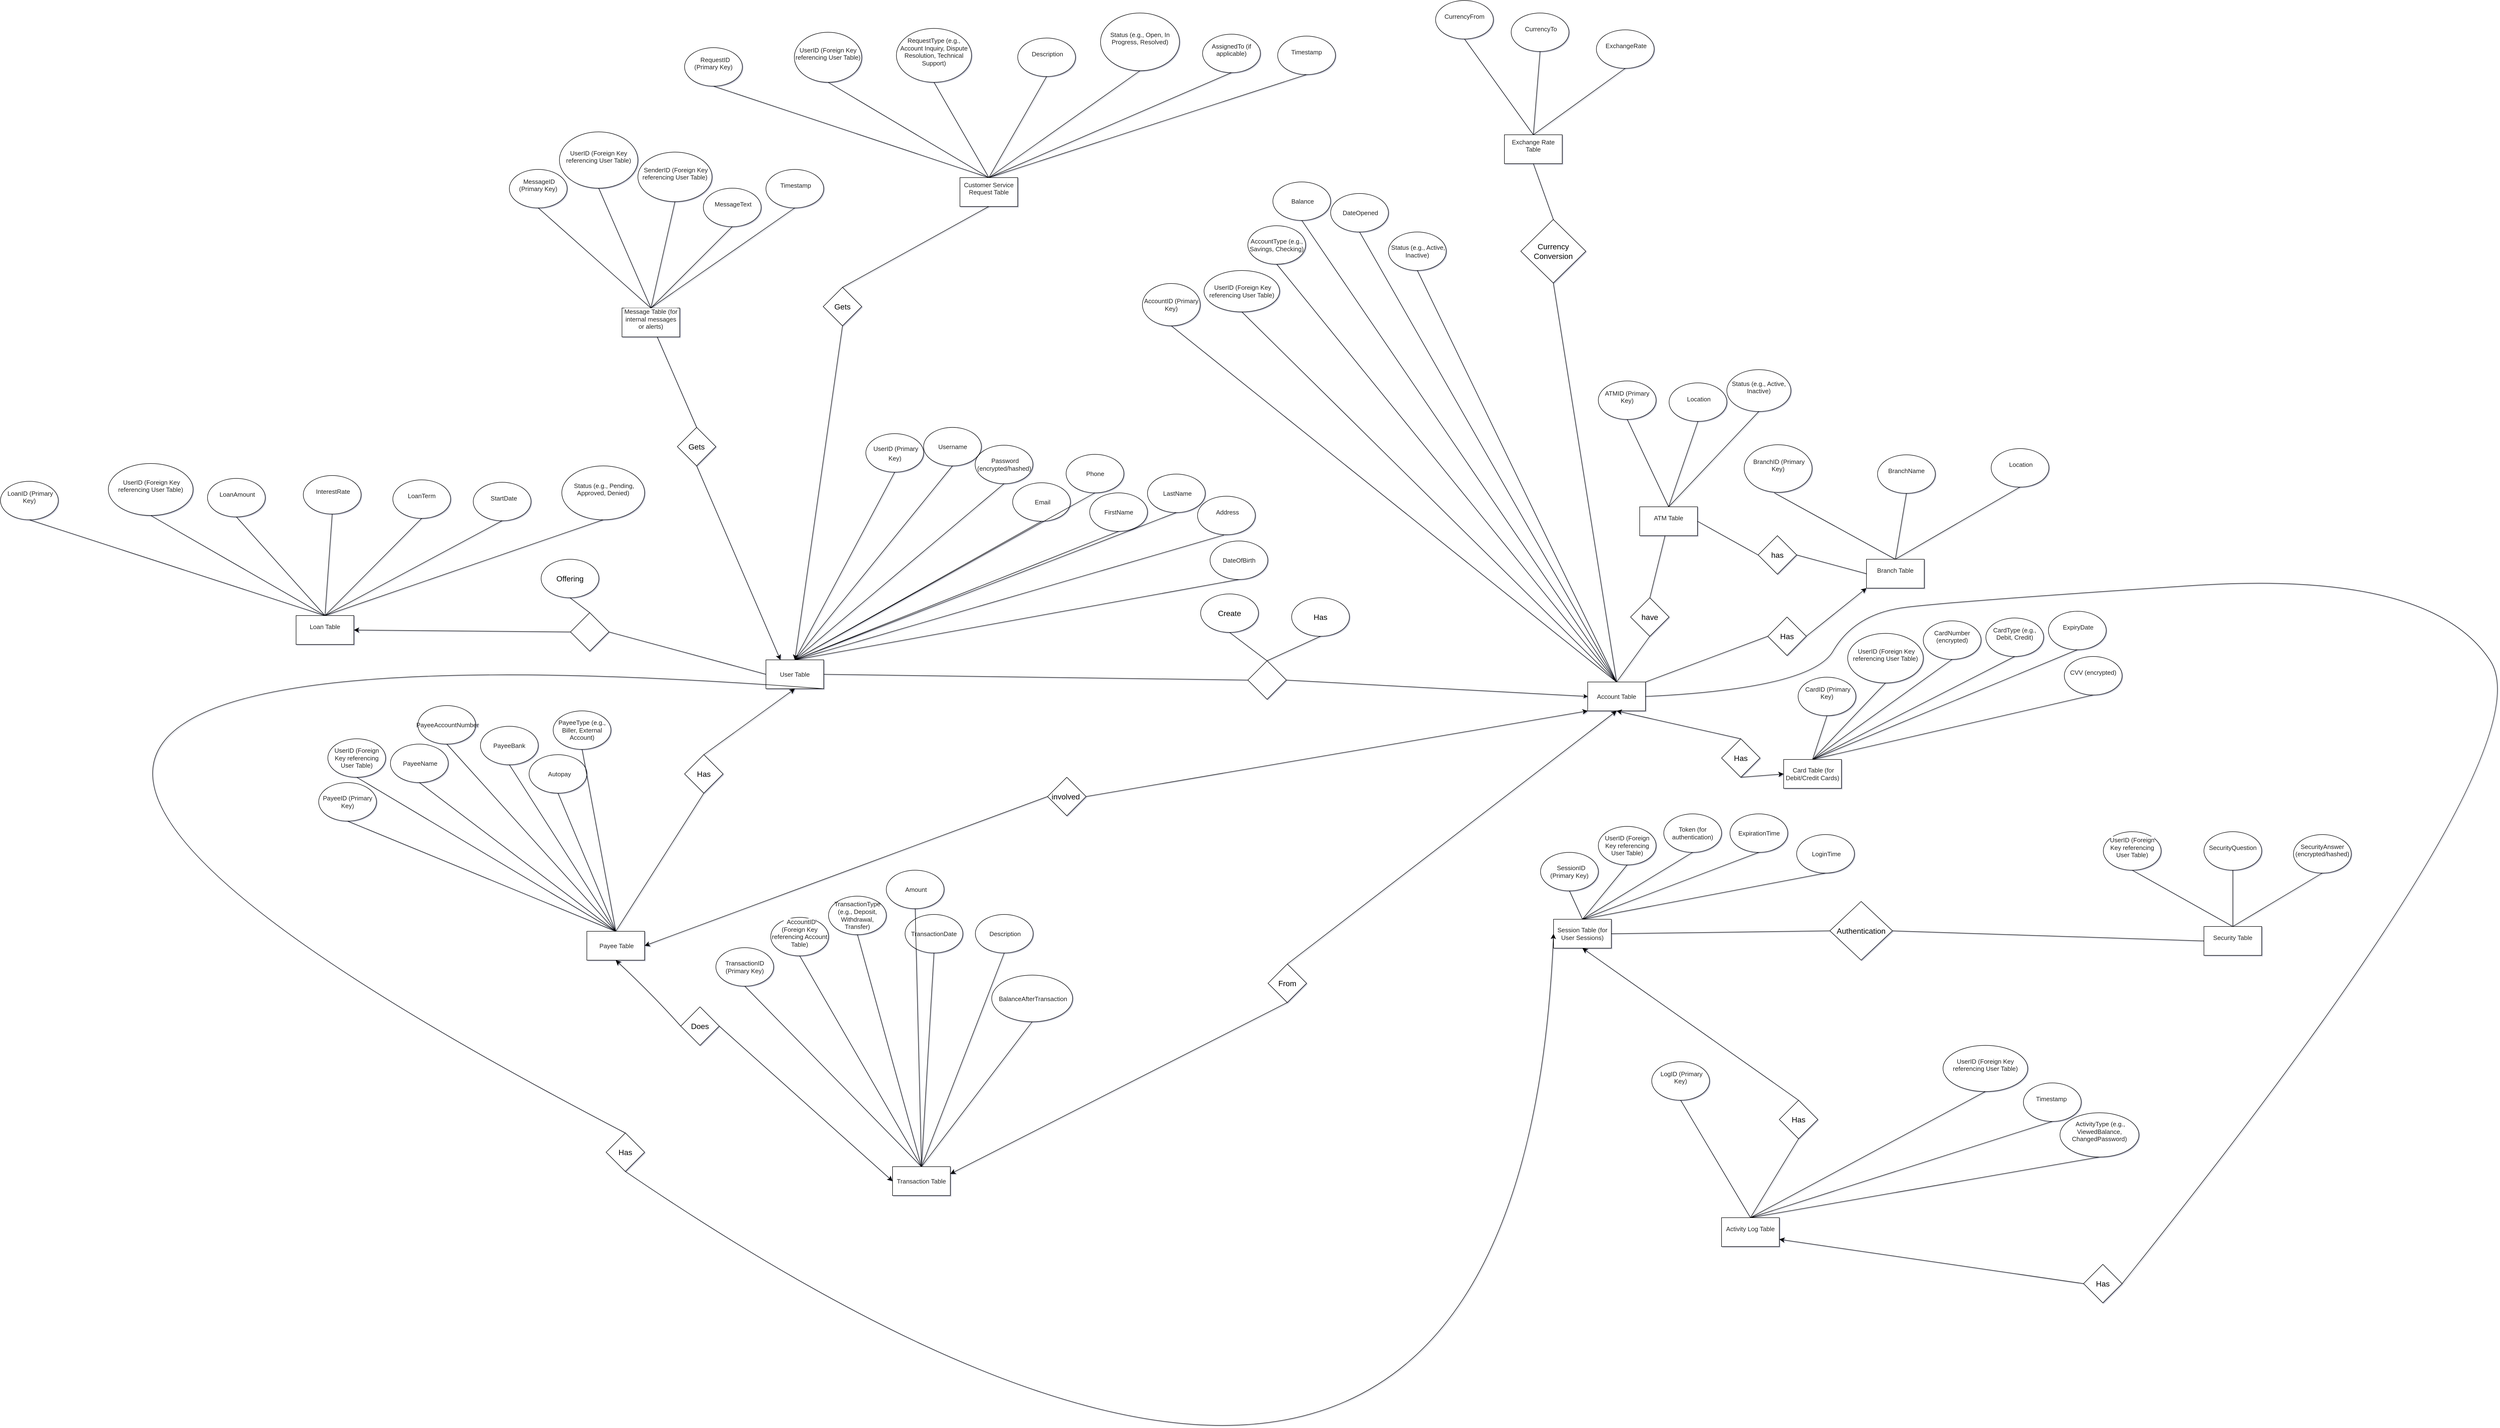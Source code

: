 <mxfile version="23.0.2" type="device">
  <diagram name="Page-1" id="JROnj5R4PWWWIS4w3WNy">
    <mxGraphModel dx="5360" dy="3074" grid="1" gridSize="13" guides="1" tooltips="1" connect="1" arrows="1" fold="1" page="0" pageScale="1" pageWidth="850" pageHeight="1100" background="none" math="0" shadow="1">
      <root>
        <mxCell id="0" />
        <mxCell id="1" parent="0" />
        <mxCell id="vtK2HyJHEZTtT15lJkL9-1" value="&lt;span style=&quot;color: rgb(34, 34, 34); font-family: Arial, Helvetica, sans-serif; font-size: small; text-align: start;&quot;&gt;&amp;nbsp;UserID (Primary Key)&lt;/span&gt;" style="ellipse;whiteSpace=wrap;html=1;fontSize=16;" parent="1" vertex="1">
          <mxGeometry x="-221.5" y="-218" width="120" height="80" as="geometry" />
        </mxCell>
        <mxCell id="7OcumLCk1DkHGJWgYzTT-1" value="&lt;span style=&quot;color: rgb(34, 34, 34); font-family: Arial, Helvetica, sans-serif; font-size: small; text-align: start;&quot;&gt;User Table&lt;/span&gt;" style="rounded=0;whiteSpace=wrap;html=1;" parent="1" vertex="1">
          <mxGeometry x="-429" y="252" width="120" height="60" as="geometry" />
        </mxCell>
        <mxCell id="7OcumLCk1DkHGJWgYzTT-2" value="&lt;span style=&quot;color: rgb(34, 34, 34); font-family: Arial, Helvetica, sans-serif; font-size: small; text-align: start;&quot;&gt;Username&lt;/span&gt;" style="ellipse;whiteSpace=wrap;html=1;" parent="1" vertex="1">
          <mxGeometry x="-101.5" y="-231" width="120" height="80" as="geometry" />
        </mxCell>
        <mxCell id="7OcumLCk1DkHGJWgYzTT-3" value="&lt;span style=&quot;color: rgb(34, 34, 34); font-family: Arial, Helvetica, sans-serif; font-size: small; text-align: start;&quot;&gt;Account Table&lt;/span&gt;" style="rounded=0;whiteSpace=wrap;html=1;" parent="1" vertex="1">
          <mxGeometry x="1278" y="298" width="120" height="60" as="geometry" />
        </mxCell>
        <mxCell id="7OcumLCk1DkHGJWgYzTT-4" value="&lt;span style=&quot;color: rgb(34, 34, 34); font-family: Arial, Helvetica, sans-serif; font-size: small; text-align: start;&quot;&gt;Transaction Table&lt;/span&gt;" style="rounded=0;whiteSpace=wrap;html=1;" parent="1" vertex="1">
          <mxGeometry x="-166" y="1305" width="120" height="60" as="geometry" />
        </mxCell>
        <mxCell id="7OcumLCk1DkHGJWgYzTT-5" value="&lt;span style=&quot;color: rgb(34, 34, 34); font-family: Arial, Helvetica, sans-serif; font-size: small; text-align: start;&quot;&gt;&amp;nbsp;Payee Table&lt;/span&gt;" style="rounded=0;whiteSpace=wrap;html=1;" parent="1" vertex="1">
          <mxGeometry x="-801" y="816" width="120" height="60" as="geometry" />
        </mxCell>
        <mxCell id="7OcumLCk1DkHGJWgYzTT-18" value="&lt;span style=&quot;color: rgb(34, 34, 34); font-family: Arial, Helvetica, sans-serif; font-size: small; text-align: start;&quot;&gt;&amp;nbsp;Password (encrypted/hashed)&lt;/span&gt;" style="ellipse;whiteSpace=wrap;html=1;" parent="1" vertex="1">
          <mxGeometry x="5.5" y="-194" width="120" height="80" as="geometry" />
        </mxCell>
        <mxCell id="7OcumLCk1DkHGJWgYzTT-23" value="&lt;span style=&quot;color: rgb(34, 34, 34); font-family: Arial, Helvetica, sans-serif; font-size: small; text-align: start;&quot;&gt;FirstName&lt;/span&gt;" style="ellipse;whiteSpace=wrap;html=1;" parent="1" vertex="1">
          <mxGeometry x="243.5" y="-95" width="120" height="80" as="geometry" />
        </mxCell>
        <mxCell id="7OcumLCk1DkHGJWgYzTT-24" value="&lt;span style=&quot;color: rgb(34, 34, 34); font-family: Arial, Helvetica, sans-serif; font-size: small; text-align: start;&quot;&gt;&amp;nbsp;LastName&lt;/span&gt;" style="ellipse;whiteSpace=wrap;html=1;" parent="1" vertex="1">
          <mxGeometry x="363.5" y="-134" width="120" height="80" as="geometry" />
        </mxCell>
        <mxCell id="7OcumLCk1DkHGJWgYzTT-25" value="&lt;span style=&quot;color: rgb(34, 34, 34); font-family: Arial, Helvetica, sans-serif; font-size: small; text-align: start;&quot;&gt;&amp;nbsp;Email&lt;/span&gt;" style="ellipse;whiteSpace=wrap;html=1;" parent="1" vertex="1">
          <mxGeometry x="83.5" y="-116" width="120" height="80" as="geometry" />
        </mxCell>
        <mxCell id="7OcumLCk1DkHGJWgYzTT-26" value="&lt;span style=&quot;color: rgb(34, 34, 34); font-family: Arial, Helvetica, sans-serif; font-size: small; text-align: start;&quot;&gt;Phone&lt;/span&gt;" style="ellipse;whiteSpace=wrap;html=1;" parent="1" vertex="1">
          <mxGeometry x="194.5" y="-175" width="120" height="80" as="geometry" />
        </mxCell>
        <mxCell id="7OcumLCk1DkHGJWgYzTT-41" value="&#xa;&lt;span style=&quot;color: rgb(34, 34, 34); font-family: Arial, Helvetica, sans-serif; font-size: small; font-style: normal; font-variant-ligatures: normal; font-variant-caps: normal; font-weight: 400; letter-spacing: normal; orphans: 2; text-align: start; text-indent: 0px; text-transform: none; widows: 2; word-spacing: 0px; -webkit-text-stroke-width: 0px; white-space: normal; background-color: rgb(255, 255, 255); text-decoration-thickness: initial; text-decoration-style: initial; text-decoration-color: initial; display: inline !important; float: none;&quot;&gt;&lt;span&gt;&amp;nbsp;&lt;/span&gt;Address&lt;/span&gt;&#xa;&#xa;" style="ellipse;whiteSpace=wrap;html=1;" parent="1" vertex="1">
          <mxGeometry x="467.5" y="-88" width="120" height="80" as="geometry" />
        </mxCell>
        <mxCell id="7OcumLCk1DkHGJWgYzTT-42" value="&lt;span style=&quot;color: rgb(34, 34, 34); font-family: Arial, Helvetica, sans-serif; font-size: small; text-align: start;&quot;&gt;DateOfBirth&lt;/span&gt;" style="ellipse;whiteSpace=wrap;html=1;" parent="1" vertex="1">
          <mxGeometry x="493.5" y="5" width="120" height="80" as="geometry" />
        </mxCell>
        <mxCell id="7OcumLCk1DkHGJWgYzTT-43" value="&lt;span style=&quot;color: rgb(34, 34, 34); font-family: Arial, Helvetica, sans-serif; font-size: small; text-align: start;&quot;&gt;AccountID (Primary Key)&lt;/span&gt;" style="ellipse;whiteSpace=wrap;html=1;" parent="1" vertex="1">
          <mxGeometry x="353" y="-530" width="120" height="88" as="geometry" />
        </mxCell>
        <mxCell id="7OcumLCk1DkHGJWgYzTT-44" value="&lt;span style=&quot;color: rgb(34, 34, 34); font-family: Arial, Helvetica, sans-serif; font-size: small; text-align: start;&quot;&gt;&amp;nbsp;DateOpened&lt;/span&gt;" style="ellipse;whiteSpace=wrap;html=1;" parent="1" vertex="1">
          <mxGeometry x="744" y="-717" width="120" height="80" as="geometry" />
        </mxCell>
        <mxCell id="7OcumLCk1DkHGJWgYzTT-45" value="&lt;span style=&quot;color: rgb(34, 34, 34); font-family: Arial, Helvetica, sans-serif; font-size: small; text-align: start;&quot;&gt;TransactionID (Primary Key)&lt;/span&gt;" style="ellipse;whiteSpace=wrap;html=1;" parent="1" vertex="1">
          <mxGeometry x="-533" y="850" width="120" height="80" as="geometry" />
        </mxCell>
        <mxCell id="7OcumLCk1DkHGJWgYzTT-46" value="&#xa;&lt;span style=&quot;color: rgb(34, 34, 34); font-family: Arial, Helvetica, sans-serif; font-size: small; font-style: normal; font-variant-ligatures: normal; font-variant-caps: normal; font-weight: 400; letter-spacing: normal; orphans: 2; text-align: start; text-indent: 0px; text-transform: none; widows: 2; word-spacing: 0px; -webkit-text-stroke-width: 0px; white-space: normal; background-color: rgb(255, 255, 255); text-decoration-thickness: initial; text-decoration-style: initial; text-decoration-color: initial; display: inline !important; float: none;&quot;&gt;&amp;nbsp; AccountID (Foreign Key referencing Account Table)&lt;/span&gt;&#xa;&#xa;" style="ellipse;whiteSpace=wrap;html=1;" parent="1" vertex="1">
          <mxGeometry x="-419" y="787" width="120" height="80" as="geometry" />
        </mxCell>
        <mxCell id="7OcumLCk1DkHGJWgYzTT-47" value="&lt;span style=&quot;color: rgb(34, 34, 34); font-family: Arial, Helvetica, sans-serif; font-size: small; text-align: start;&quot;&gt;TransactionType (e.g., Deposit, Withdrawal, Transfer)&lt;/span&gt;" style="ellipse;whiteSpace=wrap;html=1;" parent="1" vertex="1">
          <mxGeometry x="-299" y="743" width="120" height="80" as="geometry" />
        </mxCell>
        <mxCell id="7OcumLCk1DkHGJWgYzTT-48" value="&lt;span style=&quot;color: rgb(34, 34, 34); font-family: Arial, Helvetica, sans-serif; font-size: small; text-align: start;&quot;&gt;&amp;nbsp;Status (e.g., Active, Inactive)&lt;/span&gt;" style="ellipse;whiteSpace=wrap;html=1;" parent="1" vertex="1">
          <mxGeometry x="864" y="-637" width="120" height="80" as="geometry" />
        </mxCell>
        <mxCell id="7OcumLCk1DkHGJWgYzTT-49" value="&lt;span style=&quot;color: rgb(34, 34, 34); font-family: Arial, Helvetica, sans-serif; font-size: small; text-align: start;&quot;&gt;&amp;nbsp;Balance&lt;/span&gt;" style="ellipse;whiteSpace=wrap;html=1;" parent="1" vertex="1">
          <mxGeometry x="624" y="-741" width="120" height="80" as="geometry" />
        </mxCell>
        <mxCell id="7OcumLCk1DkHGJWgYzTT-50" value="&lt;span style=&quot;color: rgb(34, 34, 34); font-family: Arial, Helvetica, sans-serif; font-size: small; text-align: start;&quot;&gt;AccountType (e.g., Savings, Checking)&lt;/span&gt;" style="ellipse;whiteSpace=wrap;html=1;" parent="1" vertex="1">
          <mxGeometry x="572" y="-650" width="120" height="80" as="geometry" />
        </mxCell>
        <mxCell id="7OcumLCk1DkHGJWgYzTT-51" value="&lt;span style=&quot;color: rgb(34, 34, 34); font-family: Arial, Helvetica, sans-serif; font-size: small; text-align: start;&quot;&gt;&amp;nbsp;UserID (Foreign Key referencing User Table)&lt;/span&gt;" style="ellipse;whiteSpace=wrap;html=1;" parent="1" vertex="1">
          <mxGeometry x="481" y="-557" width="157" height="86" as="geometry" />
        </mxCell>
        <mxCell id="7OcumLCk1DkHGJWgYzTT-52" value="&lt;span style=&quot;color: rgb(34, 34, 34); font-family: Arial, Helvetica, sans-serif; font-size: small; text-align: start;&quot;&gt;&amp;nbsp;BalanceAfterTransaction&lt;/span&gt;" style="ellipse;whiteSpace=wrap;html=1;" parent="1" vertex="1">
          <mxGeometry x="40" y="907" width="168" height="97" as="geometry" />
        </mxCell>
        <mxCell id="7OcumLCk1DkHGJWgYzTT-53" value="&lt;span style=&quot;color: rgb(34, 34, 34); font-family: Arial, Helvetica, sans-serif; font-size: small; text-align: start;&quot;&gt;&amp;nbsp;Description&lt;/span&gt;" style="ellipse;whiteSpace=wrap;html=1;" parent="1" vertex="1">
          <mxGeometry x="6" y="781" width="120" height="80" as="geometry" />
        </mxCell>
        <mxCell id="7OcumLCk1DkHGJWgYzTT-54" value="&lt;span style=&quot;color: rgb(34, 34, 34); font-family: Arial, Helvetica, sans-serif; font-size: small; text-align: start;&quot;&gt;TransactionDate&lt;/span&gt;" style="ellipse;whiteSpace=wrap;html=1;" parent="1" vertex="1">
          <mxGeometry x="-140" y="781" width="120" height="80" as="geometry" />
        </mxCell>
        <mxCell id="7OcumLCk1DkHGJWgYzTT-55" value="&lt;span style=&quot;color: rgb(34, 34, 34); font-family: Arial, Helvetica, sans-serif; font-size: small; text-align: start;&quot;&gt;&amp;nbsp;Amount&lt;/span&gt;" style="ellipse;whiteSpace=wrap;html=1;" parent="1" vertex="1">
          <mxGeometry x="-179" y="689" width="120" height="80" as="geometry" />
        </mxCell>
        <mxCell id="7OcumLCk1DkHGJWgYzTT-56" value="&lt;span style=&quot;color: rgb(34, 34, 34); font-family: Arial, Helvetica, sans-serif; font-size: small; text-align: start;&quot;&gt;&amp;nbsp; Autopay&lt;/span&gt;" style="ellipse;whiteSpace=wrap;html=1;" parent="1" vertex="1">
          <mxGeometry x="-921" y="449" width="120" height="80" as="geometry" />
        </mxCell>
        <mxCell id="7OcumLCk1DkHGJWgYzTT-57" value="&lt;span style=&quot;color: rgb(34, 34, 34); font-family: Arial, Helvetica, sans-serif; font-size: small; text-align: start;&quot;&gt;PayeeBank&lt;/span&gt;" style="ellipse;whiteSpace=wrap;html=1;" parent="1" vertex="1">
          <mxGeometry x="-1022" y="390" width="120" height="80" as="geometry" />
        </mxCell>
        <mxCell id="7OcumLCk1DkHGJWgYzTT-58" value="&lt;span style=&quot;color: rgb(34, 34, 34); font-family: Arial, Helvetica, sans-serif; font-size: small; text-align: start;&quot;&gt;&amp;nbsp;PayeeAccountNumber&lt;/span&gt;" style="ellipse;whiteSpace=wrap;html=1;" parent="1" vertex="1">
          <mxGeometry x="-1152" y="347" width="120" height="80" as="geometry" />
        </mxCell>
        <mxCell id="7OcumLCk1DkHGJWgYzTT-59" value="&lt;span style=&quot;color: rgb(34, 34, 34); font-family: Arial, Helvetica, sans-serif; font-size: small; text-align: start;&quot;&gt;&amp;nbsp;PayeeName&lt;/span&gt;" style="ellipse;whiteSpace=wrap;html=1;" parent="1" vertex="1">
          <mxGeometry x="-1209" y="427" width="120" height="80" as="geometry" />
        </mxCell>
        <mxCell id="7OcumLCk1DkHGJWgYzTT-60" value="&lt;span style=&quot;color: rgb(34, 34, 34); font-family: Arial, Helvetica, sans-serif; font-size: small; text-align: start;&quot;&gt;UserID (Foreign Key referencing User Table)&lt;/span&gt;" style="ellipse;whiteSpace=wrap;html=1;" parent="1" vertex="1">
          <mxGeometry x="-1339" y="416" width="120" height="80" as="geometry" />
        </mxCell>
        <mxCell id="7OcumLCk1DkHGJWgYzTT-61" value="&lt;span style=&quot;color: rgb(34, 34, 34); font-family: Arial, Helvetica, sans-serif; font-size: small; text-align: start;&quot;&gt;PayeeID (Primary Key)&lt;/span&gt;" style="ellipse;whiteSpace=wrap;html=1;" parent="1" vertex="1">
          <mxGeometry x="-1358" y="507" width="120" height="80" as="geometry" />
        </mxCell>
        <mxCell id="7OcumLCk1DkHGJWgYzTT-62" value="&lt;span style=&quot;color: rgb(34, 34, 34); font-family: Arial, Helvetica, sans-serif; font-size: small; text-align: start;&quot;&gt;PayeeType (e.g., Biller, External Account)&lt;/span&gt;" style="ellipse;whiteSpace=wrap;html=1;" parent="1" vertex="1">
          <mxGeometry x="-871" y="358" width="120" height="80" as="geometry" />
        </mxCell>
        <mxCell id="7OcumLCk1DkHGJWgYzTT-63" value="&lt;span style=&quot;color: rgb(34, 34, 34); font-family: Arial, Helvetica, sans-serif; font-size: small; text-align: start;&quot;&gt;Session Table (for User Sessions)&lt;/span&gt;" style="rounded=0;whiteSpace=wrap;html=1;" parent="1" vertex="1">
          <mxGeometry x="1207" y="791" width="120" height="60" as="geometry" />
        </mxCell>
        <mxCell id="7OcumLCk1DkHGJWgYzTT-64" value="&#xa;&lt;span style=&quot;color: rgb(34, 34, 34); font-family: Arial, Helvetica, sans-serif; font-size: small; font-style: normal; font-variant-ligatures: normal; font-variant-caps: normal; font-weight: 400; letter-spacing: normal; orphans: 2; text-align: start; text-indent: 0px; text-transform: none; widows: 2; word-spacing: 0px; -webkit-text-stroke-width: 0px; white-space: normal; background-color: rgb(255, 255, 255); text-decoration-thickness: initial; text-decoration-style: initial; text-decoration-color: initial; display: inline !important; float: none;&quot;&gt;Security Table&lt;/span&gt;&#xa;&#xa;" style="rounded=0;whiteSpace=wrap;html=1;" parent="1" vertex="1">
          <mxGeometry x="2558" y="806" width="120" height="60" as="geometry" />
        </mxCell>
        <mxCell id="7OcumLCk1DkHGJWgYzTT-65" value="&#xa;&lt;span style=&quot;color: rgb(34, 34, 34); font-family: Arial, Helvetica, sans-serif; font-size: small; font-style: normal; font-variant-ligatures: normal; font-variant-caps: normal; font-weight: 400; letter-spacing: normal; orphans: 2; text-align: start; text-indent: 0px; text-transform: none; widows: 2; word-spacing: 0px; -webkit-text-stroke-width: 0px; white-space: normal; background-color: rgb(255, 255, 255); text-decoration-thickness: initial; text-decoration-style: initial; text-decoration-color: initial; display: inline !important; float: none;&quot;&gt;&lt;span&gt;&amp;nbsp;&lt;/span&gt;UserID (Foreign Key referencing User Table)&lt;/span&gt;&#xa;&#xa;" style="ellipse;whiteSpace=wrap;html=1;" parent="1" vertex="1">
          <mxGeometry x="-1795" y="-156" width="176" height="108" as="geometry" />
        </mxCell>
        <mxCell id="7OcumLCk1DkHGJWgYzTT-66" value="&#xa;&lt;span style=&quot;color: rgb(34, 34, 34); font-family: Arial, Helvetica, sans-serif; font-size: small; font-style: normal; font-variant-ligatures: normal; font-variant-caps: normal; font-weight: 400; letter-spacing: normal; orphans: 2; text-align: start; text-indent: 0px; text-transform: none; widows: 2; word-spacing: 0px; -webkit-text-stroke-width: 0px; white-space: normal; background-color: rgb(255, 255, 255); text-decoration-thickness: initial; text-decoration-style: initial; text-decoration-color: initial; display: inline !important; float: none;&quot;&gt;&lt;span&gt;&amp;nbsp;&lt;/span&gt;LoanAmount&lt;/span&gt;&#xa;&#xa;" style="ellipse;whiteSpace=wrap;html=1;" parent="1" vertex="1">
          <mxGeometry x="-1589" y="-125" width="120" height="80" as="geometry" />
        </mxCell>
        <mxCell id="7OcumLCk1DkHGJWgYzTT-68" value="&#xa;&lt;span style=&quot;color: rgb(34, 34, 34); font-family: Arial, Helvetica, sans-serif; font-size: small; font-style: normal; font-variant-ligatures: normal; font-variant-caps: normal; font-weight: 400; letter-spacing: normal; orphans: 2; text-align: start; text-indent: 0px; text-transform: none; widows: 2; word-spacing: 0px; -webkit-text-stroke-width: 0px; white-space: normal; background-color: rgb(255, 255, 255); text-decoration-thickness: initial; text-decoration-style: initial; text-decoration-color: initial; display: inline !important; float: none;&quot;&gt;SecurityAnswer (encrypted/hashed)&lt;/span&gt;&lt;br style=&quot;color: rgb(34, 34, 34); font-family: Arial, Helvetica, sans-serif; font-size: small; font-style: normal; font-variant-ligatures: normal; font-variant-caps: normal; font-weight: 400; letter-spacing: normal; orphans: 2; text-align: start; text-indent: 0px; text-transform: none; widows: 2; word-spacing: 0px; -webkit-text-stroke-width: 0px; white-space: normal; background-color: rgb(255, 255, 255); text-decoration-thickness: initial; text-decoration-style: initial; text-decoration-color: initial;&quot;&gt;&#xa;&#xa;" style="ellipse;whiteSpace=wrap;html=1;" parent="1" vertex="1">
          <mxGeometry x="2744" y="615" width="120" height="80" as="geometry" />
        </mxCell>
        <mxCell id="7OcumLCk1DkHGJWgYzTT-69" value="&#xa;&lt;span style=&quot;color: rgb(34, 34, 34); font-family: Arial, Helvetica, sans-serif; font-size: small; font-style: normal; font-variant-ligatures: normal; font-variant-caps: normal; font-weight: 400; letter-spacing: normal; orphans: 2; text-align: start; text-indent: 0px; text-transform: none; widows: 2; word-spacing: 0px; -webkit-text-stroke-width: 0px; white-space: normal; background-color: rgb(255, 255, 255); text-decoration-thickness: initial; text-decoration-style: initial; text-decoration-color: initial; display: inline !important; float: none;&quot;&gt;SecurityQuestion&lt;/span&gt;&#xa;&#xa;" style="ellipse;whiteSpace=wrap;html=1;" parent="1" vertex="1">
          <mxGeometry x="2558" y="609" width="120" height="80" as="geometry" />
        </mxCell>
        <mxCell id="7OcumLCk1DkHGJWgYzTT-70" value="&#xa;&lt;span style=&quot;color: rgb(34, 34, 34); font-family: Arial, Helvetica, sans-serif; font-size: small; font-style: normal; font-variant-ligatures: normal; font-variant-caps: normal; font-weight: 400; letter-spacing: normal; orphans: 2; text-align: start; text-indent: 0px; text-transform: none; widows: 2; word-spacing: 0px; -webkit-text-stroke-width: 0px; white-space: normal; background-color: rgb(255, 255, 255); text-decoration-thickness: initial; text-decoration-style: initial; text-decoration-color: initial; display: inline !important; float: none;&quot;&gt;UserID (Foreign Key referencing User Table)&lt;/span&gt;&#xa;&#xa;" style="ellipse;whiteSpace=wrap;html=1;" parent="1" vertex="1">
          <mxGeometry x="2349" y="609" width="120" height="80" as="geometry" />
        </mxCell>
        <mxCell id="7OcumLCk1DkHGJWgYzTT-72" value="&#xa;&lt;span style=&quot;color: rgb(34, 34, 34); font-family: Arial, Helvetica, sans-serif; font-size: small; font-style: normal; font-variant-ligatures: normal; font-variant-caps: normal; font-weight: 400; letter-spacing: normal; orphans: 2; text-align: start; text-indent: 0px; text-transform: none; widows: 2; word-spacing: 0px; -webkit-text-stroke-width: 0px; white-space: normal; background-color: rgb(255, 255, 255); text-decoration-thickness: initial; text-decoration-style: initial; text-decoration-color: initial; display: inline !important; float: none;&quot;&gt;&lt;span&gt;&amp;nbsp;&lt;/span&gt;ExpiryDate&lt;/span&gt;&#xa;&#xa;" style="ellipse;whiteSpace=wrap;html=1;" parent="1" vertex="1">
          <mxGeometry x="2235" y="151" width="120" height="80" as="geometry" />
        </mxCell>
        <mxCell id="7OcumLCk1DkHGJWgYzTT-73" value="&lt;span style=&quot;color: rgb(34, 34, 34); font-family: Arial, Helvetica, sans-serif; font-size: small; text-align: start;&quot;&gt;&amp;nbsp;LoginTime&lt;/span&gt;" style="ellipse;whiteSpace=wrap;html=1;" parent="1" vertex="1">
          <mxGeometry x="1712" y="615" width="120" height="80" as="geometry" />
        </mxCell>
        <mxCell id="7OcumLCk1DkHGJWgYzTT-74" value="&lt;span style=&quot;color: rgb(34, 34, 34); font-family: Arial, Helvetica, sans-serif; font-size: small; text-align: start;&quot;&gt;ExpirationTime&lt;/span&gt;" style="ellipse;whiteSpace=wrap;html=1;" parent="1" vertex="1">
          <mxGeometry x="1573.5" y="572" width="120" height="80" as="geometry" />
        </mxCell>
        <mxCell id="7OcumLCk1DkHGJWgYzTT-75" value="&lt;span style=&quot;color: rgb(34, 34, 34); font-family: Arial, Helvetica, sans-serif; font-size: small; text-align: start;&quot;&gt;Token (for authentication)&lt;/span&gt;" style="ellipse;whiteSpace=wrap;html=1;" parent="1" vertex="1">
          <mxGeometry x="1436" y="572" width="120" height="80" as="geometry" />
        </mxCell>
        <mxCell id="7OcumLCk1DkHGJWgYzTT-76" value="&lt;span style=&quot;color: rgb(34, 34, 34); font-family: Arial, Helvetica, sans-serif; font-size: small; text-align: start;&quot;&gt;UserID (Foreign Key referencing User Table)&lt;/span&gt;" style="ellipse;whiteSpace=wrap;html=1;" parent="1" vertex="1">
          <mxGeometry x="1300" y="598" width="120" height="80" as="geometry" />
        </mxCell>
        <mxCell id="7OcumLCk1DkHGJWgYzTT-77" value="&lt;span style=&quot;color: rgb(34, 34, 34); font-family: Arial, Helvetica, sans-serif; font-size: small; text-align: start;&quot;&gt;&amp;nbsp; SessionID (Primary Key)&lt;/span&gt;" style="ellipse;whiteSpace=wrap;html=1;" parent="1" vertex="1">
          <mxGeometry x="1180" y="652" width="120" height="80" as="geometry" />
        </mxCell>
        <mxCell id="7OcumLCk1DkHGJWgYzTT-81" value="&#xa;&lt;span style=&quot;color: rgb(34, 34, 34); font-family: Arial, Helvetica, sans-serif; font-size: small; font-style: normal; font-variant-ligatures: normal; font-variant-caps: normal; font-weight: 400; letter-spacing: normal; orphans: 2; text-align: start; text-indent: 0px; text-transform: none; widows: 2; word-spacing: 0px; -webkit-text-stroke-width: 0px; white-space: normal; background-color: rgb(255, 255, 255); text-decoration-thickness: initial; text-decoration-style: initial; text-decoration-color: initial; display: inline !important; float: none;&quot;&gt;Loan Table&lt;/span&gt;&#xa;&#xa;" style="rounded=0;whiteSpace=wrap;html=1;" parent="1" vertex="1">
          <mxGeometry x="-1405" y="160" width="120" height="60" as="geometry" />
        </mxCell>
        <mxCell id="7OcumLCk1DkHGJWgYzTT-83" value="&lt;span style=&quot;color: rgb(34, 34, 34); font-family: Arial, Helvetica, sans-serif; font-size: small; text-align: start;&quot;&gt;&amp;nbsp;Card Table (for Debit/Credit Cards)&lt;/span&gt;" style="rounded=0;whiteSpace=wrap;html=1;" parent="1" vertex="1">
          <mxGeometry x="1685" y="459" width="120" height="60" as="geometry" />
        </mxCell>
        <mxCell id="7OcumLCk1DkHGJWgYzTT-86" value="&#xa;&lt;span style=&quot;color: rgb(34, 34, 34); font-family: Arial, Helvetica, sans-serif; font-size: small; font-style: normal; font-variant-ligatures: normal; font-variant-caps: normal; font-weight: 400; letter-spacing: normal; orphans: 2; text-align: start; text-indent: 0px; text-transform: none; widows: 2; word-spacing: 0px; -webkit-text-stroke-width: 0px; white-space: normal; background-color: rgb(255, 255, 255); text-decoration-thickness: initial; text-decoration-style: initial; text-decoration-color: initial; display: inline !important; float: none;&quot;&gt;CardType (e.g., Debit, Credit)&lt;/span&gt;&#xa;&#xa;" style="ellipse;whiteSpace=wrap;html=1;" parent="1" vertex="1">
          <mxGeometry x="2105" y="165" width="120" height="80" as="geometry" />
        </mxCell>
        <mxCell id="7OcumLCk1DkHGJWgYzTT-87" value="&#xa;&lt;span style=&quot;color: rgb(34, 34, 34); font-family: Arial, Helvetica, sans-serif; font-size: small; font-style: normal; font-variant-ligatures: normal; font-variant-caps: normal; font-weight: 400; letter-spacing: normal; orphans: 2; text-align: start; text-indent: 0px; text-transform: none; widows: 2; word-spacing: 0px; -webkit-text-stroke-width: 0px; white-space: normal; background-color: rgb(255, 255, 255); text-decoration-thickness: initial; text-decoration-style: initial; text-decoration-color: initial; display: inline !important; float: none;&quot;&gt;CardNumber (encrypted)&lt;/span&gt;&#xa;&#xa;" style="ellipse;whiteSpace=wrap;html=1;" parent="1" vertex="1">
          <mxGeometry x="1975" y="171" width="120" height="80" as="geometry" />
        </mxCell>
        <mxCell id="7OcumLCk1DkHGJWgYzTT-88" value="&#xa;&lt;span style=&quot;color: rgb(34, 34, 34); font-family: Arial, Helvetica, sans-serif; font-size: small; font-style: normal; font-variant-ligatures: normal; font-variant-caps: normal; font-weight: 400; letter-spacing: normal; orphans: 2; text-align: start; text-indent: 0px; text-transform: none; widows: 2; word-spacing: 0px; -webkit-text-stroke-width: 0px; white-space: normal; background-color: rgb(255, 255, 255); text-decoration-thickness: initial; text-decoration-style: initial; text-decoration-color: initial; display: inline !important; float: none;&quot;&gt;&lt;span&gt;&amp;nbsp;&lt;/span&gt;UserID (Foreign Key referencing User Table)&lt;/span&gt;&#xa;&#xa;" style="ellipse;whiteSpace=wrap;html=1;" parent="1" vertex="1">
          <mxGeometry x="1818" y="197" width="157" height="103" as="geometry" />
        </mxCell>
        <mxCell id="7OcumLCk1DkHGJWgYzTT-89" value="&#xa;&lt;span style=&quot;color: rgb(34, 34, 34); font-family: Arial, Helvetica, sans-serif; font-size: small; font-style: normal; font-variant-ligatures: normal; font-variant-caps: normal; font-weight: 400; letter-spacing: normal; orphans: 2; text-align: start; text-indent: 0px; text-transform: none; widows: 2; word-spacing: 0px; -webkit-text-stroke-width: 0px; white-space: normal; background-color: rgb(255, 255, 255); text-decoration-thickness: initial; text-decoration-style: initial; text-decoration-color: initial; display: inline !important; float: none;&quot;&gt;&lt;span&gt;&amp;nbsp;&lt;/span&gt;CardID (Primary Key)&lt;/span&gt;&#xa;&#xa;" style="ellipse;whiteSpace=wrap;html=1;" parent="1" vertex="1">
          <mxGeometry x="1715" y="288" width="120" height="80" as="geometry" />
        </mxCell>
        <mxCell id="7OcumLCk1DkHGJWgYzTT-90" value="&#xa;&lt;span style=&quot;color: rgb(34, 34, 34); font-family: Arial, Helvetica, sans-serif; font-size: small; font-style: normal; font-variant-ligatures: normal; font-variant-caps: normal; font-weight: 400; letter-spacing: normal; orphans: 2; text-align: start; text-indent: 0px; text-transform: none; widows: 2; word-spacing: 0px; -webkit-text-stroke-width: 0px; white-space: normal; background-color: rgb(255, 255, 255); text-decoration-thickness: initial; text-decoration-style: initial; text-decoration-color: initial; display: inline !important; float: none;&quot;&gt;CVV (encrypted)&lt;/span&gt;&#xa;&#xa;" style="ellipse;whiteSpace=wrap;html=1;" parent="1" vertex="1">
          <mxGeometry x="2268" y="245" width="120" height="80" as="geometry" />
        </mxCell>
        <mxCell id="7OcumLCk1DkHGJWgYzTT-91" value="&#xa;&lt;span style=&quot;color: rgb(34, 34, 34); font-family: Arial, Helvetica, sans-serif; font-size: small; font-style: normal; font-variant-ligatures: normal; font-variant-caps: normal; font-weight: 400; letter-spacing: normal; orphans: 2; text-align: start; text-indent: 0px; text-transform: none; widows: 2; word-spacing: 0px; -webkit-text-stroke-width: 0px; white-space: normal; background-color: rgb(255, 255, 255); text-decoration-thickness: initial; text-decoration-style: initial; text-decoration-color: initial; display: inline !important; float: none;&quot;&gt;LoanTerm&lt;/span&gt;&#xa;&#xa;" style="ellipse;whiteSpace=wrap;html=1;" parent="1" vertex="1">
          <mxGeometry x="-1204" y="-122" width="120" height="80" as="geometry" />
        </mxCell>
        <mxCell id="7OcumLCk1DkHGJWgYzTT-92" value="&#xa;&lt;span style=&quot;color: rgb(34, 34, 34); font-family: Arial, Helvetica, sans-serif; font-size: small; font-style: normal; font-variant-ligatures: normal; font-variant-caps: normal; font-weight: 400; letter-spacing: normal; orphans: 2; text-align: start; text-indent: 0px; text-transform: none; widows: 2; word-spacing: 0px; -webkit-text-stroke-width: 0px; white-space: normal; background-color: rgb(255, 255, 255); text-decoration-thickness: initial; text-decoration-style: initial; text-decoration-color: initial; display: inline !important; float: none;&quot;&gt;&lt;span&gt;&amp;nbsp;&lt;/span&gt;InterestRate&lt;/span&gt;&#xa;&#xa;" style="ellipse;whiteSpace=wrap;html=1;" parent="1" vertex="1">
          <mxGeometry x="-1390" y="-131" width="120" height="80" as="geometry" />
        </mxCell>
        <mxCell id="7OcumLCk1DkHGJWgYzTT-93" value="&#xa;&lt;span style=&quot;color: rgb(34, 34, 34); font-family: Arial, Helvetica, sans-serif; font-size: small; font-style: normal; font-variant-ligatures: normal; font-variant-caps: normal; font-weight: 400; letter-spacing: normal; orphans: 2; text-align: start; text-indent: 0px; text-transform: none; widows: 2; word-spacing: 0px; -webkit-text-stroke-width: 0px; white-space: normal; background-color: rgb(255, 255, 255); text-decoration-thickness: initial; text-decoration-style: initial; text-decoration-color: initial; display: inline !important; float: none;&quot;&gt;&lt;span&gt;&amp;nbsp;&lt;/span&gt;LoanID (Primary Key)&lt;/span&gt;&#xa;&#xa;" style="ellipse;whiteSpace=wrap;html=1;" parent="1" vertex="1">
          <mxGeometry x="-2019" y="-119" width="120" height="80" as="geometry" />
        </mxCell>
        <mxCell id="7OcumLCk1DkHGJWgYzTT-94" value="&#xa;&lt;span style=&quot;color: rgb(34, 34, 34); font-family: Arial, Helvetica, sans-serif; font-size: small; font-style: normal; font-variant-ligatures: normal; font-variant-caps: normal; font-weight: 400; letter-spacing: normal; orphans: 2; text-align: start; text-indent: 0px; text-transform: none; widows: 2; word-spacing: 0px; -webkit-text-stroke-width: 0px; white-space: normal; background-color: rgb(255, 255, 255); text-decoration-thickness: initial; text-decoration-style: initial; text-decoration-color: initial; display: inline !important; float: none;&quot;&gt;&lt;span&gt;&amp;nbsp;&lt;/span&gt;Status (e.g., Pending, Approved, Denied)&lt;/span&gt;&#xa;&#xa;" style="ellipse;whiteSpace=wrap;html=1;" parent="1" vertex="1">
          <mxGeometry x="-853" y="-151" width="172" height="112" as="geometry" />
        </mxCell>
        <mxCell id="7OcumLCk1DkHGJWgYzTT-95" value="&#xa;&lt;span style=&quot;color: rgb(34, 34, 34); font-family: Arial, Helvetica, sans-serif; font-size: small; font-style: normal; font-variant-ligatures: normal; font-variant-caps: normal; font-weight: 400; letter-spacing: normal; orphans: 2; text-align: start; text-indent: 0px; text-transform: none; widows: 2; word-spacing: 0px; -webkit-text-stroke-width: 0px; white-space: normal; background-color: rgb(255, 255, 255); text-decoration-thickness: initial; text-decoration-style: initial; text-decoration-color: initial; display: inline !important; float: none;&quot;&gt;&amp;nbsp; StartDate&lt;/span&gt;&#xa;&#xa;" style="ellipse;whiteSpace=wrap;html=1;" parent="1" vertex="1">
          <mxGeometry x="-1037" y="-117" width="120" height="80" as="geometry" />
        </mxCell>
        <mxCell id="7OcumLCk1DkHGJWgYzTT-96" value="&#xa;&lt;span style=&quot;color: rgb(34, 34, 34); font-family: Arial, Helvetica, sans-serif; font-size: small; font-style: normal; font-variant-ligatures: normal; font-variant-caps: normal; font-weight: 400; letter-spacing: normal; orphans: 2; text-align: start; text-indent: 0px; text-transform: none; widows: 2; word-spacing: 0px; -webkit-text-stroke-width: 0px; white-space: normal; background-color: rgb(255, 255, 255); text-decoration-thickness: initial; text-decoration-style: initial; text-decoration-color: initial; display: inline !important; float: none;&quot;&gt;Message Table (for internal messages or alerts)&lt;/span&gt;&#xa;&#xa;" style="rounded=0;whiteSpace=wrap;html=1;" parent="1" vertex="1">
          <mxGeometry x="-728" y="-479" width="120" height="60" as="geometry" />
        </mxCell>
        <mxCell id="7OcumLCk1DkHGJWgYzTT-98" value="&#xa;&lt;span style=&quot;color: rgb(34, 34, 34); font-family: Arial, Helvetica, sans-serif; font-size: small; font-style: normal; font-variant-ligatures: normal; font-variant-caps: normal; font-weight: 400; letter-spacing: normal; orphans: 2; text-align: start; text-indent: 0px; text-transform: none; widows: 2; word-spacing: 0px; -webkit-text-stroke-width: 0px; white-space: normal; background-color: rgb(255, 255, 255); text-decoration-thickness: initial; text-decoration-style: initial; text-decoration-color: initial; display: inline !important; float: none;&quot;&gt;Exchange Rate Table&lt;/span&gt;&#xa;&#xa;" style="rounded=0;whiteSpace=wrap;html=1;" parent="1" vertex="1">
          <mxGeometry x="1105" y="-839" width="120" height="60" as="geometry" />
        </mxCell>
        <mxCell id="7OcumLCk1DkHGJWgYzTT-99" value="&#xa;&lt;span style=&quot;color: rgb(34, 34, 34); font-family: Arial, Helvetica, sans-serif; font-size: small; font-style: normal; font-variant-ligatures: normal; font-variant-caps: normal; font-weight: 400; letter-spacing: normal; orphans: 2; text-align: start; text-indent: 0px; text-transform: none; widows: 2; word-spacing: 0px; -webkit-text-stroke-width: 0px; white-space: normal; background-color: rgb(255, 255, 255); text-decoration-thickness: initial; text-decoration-style: initial; text-decoration-color: initial; display: inline !important; float: none;&quot;&gt;&lt;span&gt;&amp;nbsp;&lt;/span&gt;MessageText&lt;/span&gt;&#xa;&#xa;" style="ellipse;whiteSpace=wrap;html=1;" parent="1" vertex="1">
          <mxGeometry x="-559" y="-728" width="120" height="80" as="geometry" />
        </mxCell>
        <mxCell id="7OcumLCk1DkHGJWgYzTT-100" value="&#xa;&lt;span style=&quot;color: rgb(34, 34, 34); font-family: Arial, Helvetica, sans-serif; font-size: small; font-style: normal; font-variant-ligatures: normal; font-variant-caps: normal; font-weight: 400; letter-spacing: normal; orphans: 2; text-align: start; text-indent: 0px; text-transform: none; widows: 2; word-spacing: 0px; -webkit-text-stroke-width: 0px; white-space: normal; background-color: rgb(255, 255, 255); text-decoration-thickness: initial; text-decoration-style: initial; text-decoration-color: initial; display: inline !important; float: none;&quot;&gt;&lt;span&gt;&amp;nbsp;&lt;/span&gt;SenderID (Foreign Key referencing User Table)&lt;/span&gt;&#xa;&#xa;" style="ellipse;whiteSpace=wrap;html=1;" parent="1" vertex="1">
          <mxGeometry x="-695" y="-803" width="154" height="103" as="geometry" />
        </mxCell>
        <mxCell id="7OcumLCk1DkHGJWgYzTT-101" value="&#xa;&lt;span style=&quot;color: rgb(34, 34, 34); font-family: Arial, Helvetica, sans-serif; font-size: small; font-style: normal; font-variant-ligatures: normal; font-variant-caps: normal; font-weight: 400; letter-spacing: normal; orphans: 2; text-align: start; text-indent: 0px; text-transform: none; widows: 2; word-spacing: 0px; -webkit-text-stroke-width: 0px; white-space: normal; background-color: rgb(255, 255, 255); text-decoration-thickness: initial; text-decoration-style: initial; text-decoration-color: initial; display: inline !important; float: none;&quot;&gt;UserID (Foreign Key referencing User Table)&lt;/span&gt;&#xa;&#xa;" style="ellipse;whiteSpace=wrap;html=1;" parent="1" vertex="1">
          <mxGeometry x="-858" y="-845" width="163" height="117" as="geometry" />
        </mxCell>
        <mxCell id="7OcumLCk1DkHGJWgYzTT-102" value="&#xa;&lt;span style=&quot;color: rgb(34, 34, 34); font-family: Arial, Helvetica, sans-serif; font-size: small; font-style: normal; font-variant-ligatures: normal; font-variant-caps: normal; font-weight: 400; letter-spacing: normal; orphans: 2; text-align: start; text-indent: 0px; text-transform: none; widows: 2; word-spacing: 0px; -webkit-text-stroke-width: 0px; white-space: normal; background-color: rgb(255, 255, 255); text-decoration-thickness: initial; text-decoration-style: initial; text-decoration-color: initial; display: inline !important; float: none;&quot;&gt;&lt;span&gt;&amp;nbsp;&lt;/span&gt;MessageID (Primary Key)&lt;/span&gt;&#xa;&#xa;" style="ellipse;whiteSpace=wrap;html=1;" parent="1" vertex="1">
          <mxGeometry x="-962" y="-767" width="120" height="80" as="geometry" />
        </mxCell>
        <mxCell id="7OcumLCk1DkHGJWgYzTT-103" value="&#xa;&lt;span style=&quot;color: rgb(34, 34, 34); font-family: Arial, Helvetica, sans-serif; font-size: small; font-style: normal; font-variant-ligatures: normal; font-variant-caps: normal; font-weight: 400; letter-spacing: normal; orphans: 2; text-align: start; text-indent: 0px; text-transform: none; widows: 2; word-spacing: 0px; -webkit-text-stroke-width: 0px; white-space: normal; background-color: rgb(255, 255, 255); text-decoration-thickness: initial; text-decoration-style: initial; text-decoration-color: initial; display: inline !important; float: none;&quot;&gt;&lt;span&gt;&amp;nbsp;&lt;/span&gt;Timestamp&lt;/span&gt;&#xa;&#xa;" style="ellipse;whiteSpace=wrap;html=1;" parent="1" vertex="1">
          <mxGeometry x="-429" y="-767" width="120" height="80" as="geometry" />
        </mxCell>
        <mxCell id="7OcumLCk1DkHGJWgYzTT-104" value="&#xa;&lt;span style=&quot;color: rgb(34, 34, 34); font-family: Arial, Helvetica, sans-serif; font-size: small; font-style: normal; font-variant-ligatures: normal; font-variant-caps: normal; font-weight: 400; letter-spacing: normal; orphans: 2; text-align: start; text-indent: 0px; text-transform: none; widows: 2; word-spacing: 0px; -webkit-text-stroke-width: 0px; white-space: normal; background-color: rgb(255, 255, 255); text-decoration-thickness: initial; text-decoration-style: initial; text-decoration-color: initial; display: inline !important; float: none;&quot;&gt;CurrencyFrom&lt;/span&gt;&#xa;&#xa;" style="ellipse;whiteSpace=wrap;html=1;" parent="1" vertex="1">
          <mxGeometry x="962" y="-1118" width="120" height="80" as="geometry" />
        </mxCell>
        <mxCell id="7OcumLCk1DkHGJWgYzTT-105" value="&#xa;&lt;span style=&quot;color: rgb(34, 34, 34); font-family: Arial, Helvetica, sans-serif; font-size: small; font-style: normal; font-variant-ligatures: normal; font-variant-caps: normal; font-weight: 400; letter-spacing: normal; orphans: 2; text-align: start; text-indent: 0px; text-transform: none; widows: 2; word-spacing: 0px; -webkit-text-stroke-width: 0px; white-space: normal; background-color: rgb(255, 255, 255); text-decoration-thickness: initial; text-decoration-style: initial; text-decoration-color: initial; display: inline !important; float: none;&quot;&gt;&lt;span&gt;&amp;nbsp;&lt;/span&gt;ExchangeRate&lt;/span&gt;&#xa;&#xa;" style="ellipse;whiteSpace=wrap;html=1;" parent="1" vertex="1">
          <mxGeometry x="1296" y="-1057" width="120" height="80" as="geometry" />
        </mxCell>
        <mxCell id="7OcumLCk1DkHGJWgYzTT-106" value="&#xa;&lt;span style=&quot;color: rgb(34, 34, 34); font-family: Arial, Helvetica, sans-serif; font-size: small; font-style: normal; font-variant-ligatures: normal; font-variant-caps: normal; font-weight: 400; letter-spacing: normal; orphans: 2; text-align: start; text-indent: 0px; text-transform: none; widows: 2; word-spacing: 0px; -webkit-text-stroke-width: 0px; white-space: normal; background-color: rgb(255, 255, 255); text-decoration-thickness: initial; text-decoration-style: initial; text-decoration-color: initial; display: inline !important; float: none;&quot;&gt;&lt;span&gt;&amp;nbsp;&lt;/span&gt;CurrencyTo&lt;/span&gt;&#xa;&#xa;" style="ellipse;whiteSpace=wrap;html=1;" parent="1" vertex="1">
          <mxGeometry x="1119" y="-1092" width="120" height="80" as="geometry" />
        </mxCell>
        <mxCell id="7OcumLCk1DkHGJWgYzTT-110" value="&#xa;&lt;span style=&quot;color: rgb(34, 34, 34); font-family: Arial, Helvetica, sans-serif; font-size: small; font-style: normal; font-variant-ligatures: normal; font-variant-caps: normal; font-weight: 400; letter-spacing: normal; orphans: 2; text-align: start; text-indent: 0px; text-transform: none; widows: 2; word-spacing: 0px; -webkit-text-stroke-width: 0px; white-space: normal; background-color: rgb(255, 255, 255); text-decoration-thickness: initial; text-decoration-style: initial; text-decoration-color: initial; display: inline !important; float: none;&quot;&gt;Activity Log Table&lt;/span&gt;&#xa;&#xa;" style="rounded=0;whiteSpace=wrap;html=1;" parent="1" vertex="1">
          <mxGeometry x="1556" y="1411" width="120" height="60" as="geometry" />
        </mxCell>
        <mxCell id="7OcumLCk1DkHGJWgYzTT-111" value="&#xa;&lt;span style=&quot;color: rgb(34, 34, 34); font-family: Arial, Helvetica, sans-serif; font-size: small; font-style: normal; font-variant-ligatures: normal; font-variant-caps: normal; font-weight: 400; letter-spacing: normal; orphans: 2; text-align: start; text-indent: 0px; text-transform: none; widows: 2; word-spacing: 0px; -webkit-text-stroke-width: 0px; white-space: normal; background-color: rgb(255, 255, 255); text-decoration-thickness: initial; text-decoration-style: initial; text-decoration-color: initial; display: inline !important; float: none;&quot;&gt;Customer Service Request Table&lt;/span&gt;&#xa;&#xa;" style="rounded=0;whiteSpace=wrap;html=1;" parent="1" vertex="1">
          <mxGeometry x="-26" y="-750" width="120" height="60" as="geometry" />
        </mxCell>
        <mxCell id="7OcumLCk1DkHGJWgYzTT-112" value="&#xa;&lt;span style=&quot;color: rgb(34, 34, 34); font-family: Arial, Helvetica, sans-serif; font-size: small; font-style: normal; font-variant-ligatures: normal; font-variant-caps: normal; font-weight: 400; letter-spacing: normal; orphans: 2; text-align: start; text-indent: 0px; text-transform: none; widows: 2; word-spacing: 0px; -webkit-text-stroke-width: 0px; white-space: normal; background-color: rgb(255, 255, 255); text-decoration-thickness: initial; text-decoration-style: initial; text-decoration-color: initial; display: inline !important; float: none;&quot;&gt;ATM Table&lt;/span&gt;&#xa;&#xa;" style="rounded=0;whiteSpace=wrap;html=1;" parent="1" vertex="1">
          <mxGeometry x="1386" y="-66" width="120" height="60" as="geometry" />
        </mxCell>
        <mxCell id="7OcumLCk1DkHGJWgYzTT-116" value="&#xa;&lt;span style=&quot;color: rgb(34, 34, 34); font-family: Arial, Helvetica, sans-serif; font-size: small; font-style: normal; font-variant-ligatures: normal; font-variant-caps: normal; font-weight: 400; letter-spacing: normal; orphans: 2; text-align: start; text-indent: 0px; text-transform: none; widows: 2; word-spacing: 0px; -webkit-text-stroke-width: 0px; white-space: normal; background-color: rgb(255, 255, 255); text-decoration-thickness: initial; text-decoration-style: initial; text-decoration-color: initial; display: inline !important; float: none;&quot;&gt;Status (e.g., Active, Inactive)&lt;/span&gt;&#xa;&#xa;" style="ellipse;whiteSpace=wrap;html=1;" parent="1" vertex="1">
          <mxGeometry x="1567" y="-351" width="133" height="87" as="geometry" />
        </mxCell>
        <mxCell id="7OcumLCk1DkHGJWgYzTT-117" value="&#xa;&lt;span style=&quot;color: rgb(34, 34, 34); font-family: Arial, Helvetica, sans-serif; font-size: small; font-style: normal; font-variant-ligatures: normal; font-variant-caps: normal; font-weight: 400; letter-spacing: normal; orphans: 2; text-align: start; text-indent: 0px; text-transform: none; widows: 2; word-spacing: 0px; -webkit-text-stroke-width: 0px; white-space: normal; background-color: rgb(255, 255, 255); text-decoration-thickness: initial; text-decoration-style: initial; text-decoration-color: initial; display: inline !important; float: none;&quot;&gt;&lt;span&gt;&amp;nbsp;&lt;/span&gt;Location&lt;/span&gt;&#xa;&#xa;" style="ellipse;whiteSpace=wrap;html=1;" parent="1" vertex="1">
          <mxGeometry x="1447" y="-323.5" width="120" height="80" as="geometry" />
        </mxCell>
        <mxCell id="7OcumLCk1DkHGJWgYzTT-118" value="&#xa;&lt;span style=&quot;color: rgb(34, 34, 34); font-family: Arial, Helvetica, sans-serif; font-size: small; font-style: normal; font-variant-ligatures: normal; font-variant-caps: normal; font-weight: 400; letter-spacing: normal; orphans: 2; text-align: start; text-indent: 0px; text-transform: none; widows: 2; word-spacing: 0px; -webkit-text-stroke-width: 0px; white-space: normal; background-color: rgb(255, 255, 255); text-decoration-thickness: initial; text-decoration-style: initial; text-decoration-color: initial; display: inline !important; float: none;&quot;&gt;ATMID (Primary Key)&lt;/span&gt;&#xa;&#xa;" style="ellipse;whiteSpace=wrap;html=1;" parent="1" vertex="1">
          <mxGeometry x="1300" y="-327.5" width="120" height="80" as="geometry" />
        </mxCell>
        <mxCell id="7OcumLCk1DkHGJWgYzTT-119" value="&#xa;&lt;span style=&quot;color: rgb(34, 34, 34); font-family: Arial, Helvetica, sans-serif; font-size: small; font-style: normal; font-variant-ligatures: normal; font-variant-caps: normal; font-weight: 400; letter-spacing: normal; orphans: 2; text-align: start; text-indent: 0px; text-transform: none; widows: 2; word-spacing: 0px; -webkit-text-stroke-width: 0px; white-space: normal; background-color: rgb(255, 255, 255); text-decoration-thickness: initial; text-decoration-style: initial; text-decoration-color: initial; display: inline !important; float: none;&quot;&gt;Status (e.g., Open, In Progress, Resolved)&lt;/span&gt;&#xa;&#xa;" style="ellipse;whiteSpace=wrap;html=1;" parent="1" vertex="1">
          <mxGeometry x="266" y="-1092" width="164" height="120" as="geometry" />
        </mxCell>
        <mxCell id="7OcumLCk1DkHGJWgYzTT-120" value="&#xa;&lt;span style=&quot;color: rgb(34, 34, 34); font-family: Arial, Helvetica, sans-serif; font-size: small; font-style: normal; font-variant-ligatures: normal; font-variant-caps: normal; font-weight: 400; letter-spacing: normal; orphans: 2; text-align: start; text-indent: 0px; text-transform: none; widows: 2; word-spacing: 0px; -webkit-text-stroke-width: 0px; white-space: normal; background-color: rgb(255, 255, 255); text-decoration-thickness: initial; text-decoration-style: initial; text-decoration-color: initial; display: inline !important; float: none;&quot;&gt;&lt;span&gt;&amp;nbsp;&lt;/span&gt;Description&lt;/span&gt;&#xa;&#xa;" style="ellipse;whiteSpace=wrap;html=1;" parent="1" vertex="1">
          <mxGeometry x="94" y="-1040" width="120" height="80" as="geometry" />
        </mxCell>
        <mxCell id="7OcumLCk1DkHGJWgYzTT-121" value="&#xa;&lt;span style=&quot;color: rgb(34, 34, 34); font-family: Arial, Helvetica, sans-serif; font-size: small; font-style: normal; font-variant-ligatures: normal; font-variant-caps: normal; font-weight: 400; letter-spacing: normal; orphans: 2; text-align: start; text-indent: 0px; text-transform: none; widows: 2; word-spacing: 0px; -webkit-text-stroke-width: 0px; white-space: normal; background-color: rgb(255, 255, 255); text-decoration-thickness: initial; text-decoration-style: initial; text-decoration-color: initial; display: inline !important; float: none;&quot;&gt;RequestType (e.g., Account Inquiry, Dispute Resolution, Technical Support)&lt;/span&gt;&#xa;&#xa;" style="ellipse;whiteSpace=wrap;html=1;" parent="1" vertex="1">
          <mxGeometry x="-158" y="-1060" width="156" height="112" as="geometry" />
        </mxCell>
        <mxCell id="7OcumLCk1DkHGJWgYzTT-122" value="&#xa;&lt;span style=&quot;color: rgb(34, 34, 34); font-family: Arial, Helvetica, sans-serif; font-size: small; font-style: normal; font-variant-ligatures: normal; font-variant-caps: normal; font-weight: 400; letter-spacing: normal; orphans: 2; text-align: start; text-indent: 0px; text-transform: none; widows: 2; word-spacing: 0px; -webkit-text-stroke-width: 0px; white-space: normal; background-color: rgb(255, 255, 255); text-decoration-thickness: initial; text-decoration-style: initial; text-decoration-color: initial; display: inline !important; float: none;&quot;&gt;UserID (Foreign Key referencing User Table)&lt;/span&gt;&#xa;&#xa;" style="ellipse;whiteSpace=wrap;html=1;" parent="1" vertex="1">
          <mxGeometry x="-370" y="-1052" width="140" height="104" as="geometry" />
        </mxCell>
        <mxCell id="7OcumLCk1DkHGJWgYzTT-123" value="&#xa;&lt;span style=&quot;color: rgb(34, 34, 34); font-family: Arial, Helvetica, sans-serif; font-size: small; font-style: normal; font-variant-ligatures: normal; font-variant-caps: normal; font-weight: 400; letter-spacing: normal; orphans: 2; text-align: start; text-indent: 0px; text-transform: none; widows: 2; word-spacing: 0px; -webkit-text-stroke-width: 0px; white-space: normal; background-color: rgb(255, 255, 255); text-decoration-thickness: initial; text-decoration-style: initial; text-decoration-color: initial; display: inline !important; float: none;&quot;&gt;&amp;nbsp; RequestID (Primary Key)&lt;/span&gt;&#xa;&#xa;" style="ellipse;whiteSpace=wrap;html=1;" parent="1" vertex="1">
          <mxGeometry x="-598" y="-1020" width="120" height="80" as="geometry" />
        </mxCell>
        <mxCell id="7OcumLCk1DkHGJWgYzTT-126" value="&#xa;&lt;span style=&quot;color: rgb(34, 34, 34); font-family: Arial, Helvetica, sans-serif; font-size: small; font-style: normal; font-variant-ligatures: normal; font-variant-caps: normal; font-weight: 400; letter-spacing: normal; orphans: 2; text-align: start; text-indent: 0px; text-transform: none; widows: 2; word-spacing: 0px; -webkit-text-stroke-width: 0px; white-space: normal; background-color: rgb(255, 255, 255); text-decoration-thickness: initial; text-decoration-style: initial; text-decoration-color: initial; display: inline !important; float: none;&quot;&gt;Timestamp&amp;nbsp;&lt;/span&gt;&#xa;&#xa;" style="ellipse;whiteSpace=wrap;html=1;" parent="1" vertex="1">
          <mxGeometry x="2183" y="1131" width="120" height="80" as="geometry" />
        </mxCell>
        <mxCell id="7OcumLCk1DkHGJWgYzTT-127" value="&#xa;&lt;span style=&quot;color: rgb(34, 34, 34); font-family: Arial, Helvetica, sans-serif; font-size: small; font-style: normal; font-variant-ligatures: normal; font-variant-caps: normal; font-weight: 400; letter-spacing: normal; orphans: 2; text-align: start; text-indent: 0px; text-transform: none; widows: 2; word-spacing: 0px; -webkit-text-stroke-width: 0px; white-space: normal; background-color: rgb(255, 255, 255); text-decoration-thickness: initial; text-decoration-style: initial; text-decoration-color: initial; display: inline !important; float: none;&quot;&gt;&lt;span&gt;&amp;nbsp;&lt;/span&gt;ActivityType (e.g., ViewedBalance, ChangedPassword)&lt;/span&gt;&#xa;&#xa;" style="ellipse;whiteSpace=wrap;html=1;" parent="1" vertex="1">
          <mxGeometry x="2259" y="1193" width="164" height="92" as="geometry" />
        </mxCell>
        <mxCell id="7OcumLCk1DkHGJWgYzTT-128" value="&#xa;&lt;span style=&quot;color: rgb(34, 34, 34); font-family: Arial, Helvetica, sans-serif; font-size: small; font-style: normal; font-variant-ligatures: normal; font-variant-caps: normal; font-weight: 400; letter-spacing: normal; orphans: 2; text-align: start; text-indent: 0px; text-transform: none; widows: 2; word-spacing: 0px; -webkit-text-stroke-width: 0px; white-space: normal; background-color: rgb(255, 255, 255); text-decoration-thickness: initial; text-decoration-style: initial; text-decoration-color: initial; display: inline !important; float: none;&quot;&gt;UserID (Foreign Key referencing User Table)&lt;/span&gt;&#xa;&#xa;" style="ellipse;whiteSpace=wrap;html=1;" parent="1" vertex="1">
          <mxGeometry x="2016" y="1053" width="176" height="96" as="geometry" />
        </mxCell>
        <mxCell id="7OcumLCk1DkHGJWgYzTT-129" value="&#xa;&lt;span style=&quot;color: rgb(34, 34, 34); font-family: Arial, Helvetica, sans-serif; font-size: small; font-style: normal; font-variant-ligatures: normal; font-variant-caps: normal; font-weight: 400; letter-spacing: normal; orphans: 2; text-align: start; text-indent: 0px; text-transform: none; widows: 2; word-spacing: 0px; -webkit-text-stroke-width: 0px; white-space: normal; background-color: rgb(255, 255, 255); text-decoration-thickness: initial; text-decoration-style: initial; text-decoration-color: initial; display: inline !important; float: none;&quot;&gt;&lt;span&gt;&amp;nbsp;&lt;/span&gt;LogID (Primary Key)&lt;/span&gt;&#xa;&#xa;" style="ellipse;whiteSpace=wrap;html=1;" parent="1" vertex="1">
          <mxGeometry x="1411" y="1087" width="120" height="80" as="geometry" />
        </mxCell>
        <mxCell id="7OcumLCk1DkHGJWgYzTT-130" value="&#xa;&lt;span style=&quot;color: rgb(34, 34, 34); font-family: Arial, Helvetica, sans-serif; font-size: small; font-style: normal; font-variant-ligatures: normal; font-variant-caps: normal; font-weight: 400; letter-spacing: normal; orphans: 2; text-align: start; text-indent: 0px; text-transform: none; widows: 2; word-spacing: 0px; -webkit-text-stroke-width: 0px; white-space: normal; background-color: rgb(255, 255, 255); text-decoration-thickness: initial; text-decoration-style: initial; text-decoration-color: initial; display: inline !important; float: none;&quot;&gt;Timestamp&lt;/span&gt;&#xa;&#xa;" style="ellipse;whiteSpace=wrap;html=1;" parent="1" vertex="1">
          <mxGeometry x="634" y="-1044" width="120" height="80" as="geometry" />
        </mxCell>
        <mxCell id="7OcumLCk1DkHGJWgYzTT-131" value="&#xa;&lt;span style=&quot;color: rgb(34, 34, 34); font-family: Arial, Helvetica, sans-serif; font-size: small; font-style: normal; font-variant-ligatures: normal; font-variant-caps: normal; font-weight: 400; letter-spacing: normal; orphans: 2; text-align: start; text-indent: 0px; text-transform: none; widows: 2; word-spacing: 0px; -webkit-text-stroke-width: 0px; white-space: normal; background-color: rgb(255, 255, 255); text-decoration-thickness: initial; text-decoration-style: initial; text-decoration-color: initial; display: inline !important; float: none;&quot;&gt;AssignedTo (if applicable)&lt;/span&gt;&#xa;&#xa;" style="ellipse;whiteSpace=wrap;html=1;" parent="1" vertex="1">
          <mxGeometry x="478" y="-1048" width="120" height="80" as="geometry" />
        </mxCell>
        <mxCell id="i2WgsUycoHZWTugpjAVE-1" value="" style="endArrow=none;html=1;rounded=0;entryX=0.5;entryY=0;entryDx=0;entryDy=0;exitX=0.5;exitY=1;exitDx=0;exitDy=0;" parent="1" source="vtK2HyJHEZTtT15lJkL9-1" target="7OcumLCk1DkHGJWgYzTT-1" edge="1">
          <mxGeometry width="50" height="50" relative="1" as="geometry">
            <mxPoint x="-858" y="284" as="sourcePoint" />
            <mxPoint x="-808" y="234" as="targetPoint" />
          </mxGeometry>
        </mxCell>
        <mxCell id="i2WgsUycoHZWTugpjAVE-2" value="" style="endArrow=none;html=1;rounded=0;exitX=0.5;exitY=1;exitDx=0;exitDy=0;entryX=0.5;entryY=0;entryDx=0;entryDy=0;" parent="1" source="7OcumLCk1DkHGJWgYzTT-18" target="7OcumLCk1DkHGJWgYzTT-1" edge="1">
          <mxGeometry width="50" height="50" relative="1" as="geometry">
            <mxPoint x="-922" y="128" as="sourcePoint" />
            <mxPoint x="-767" y="195" as="targetPoint" />
          </mxGeometry>
        </mxCell>
        <mxCell id="i2WgsUycoHZWTugpjAVE-7" value="" style="endArrow=none;html=1;rounded=0;exitX=0.5;exitY=1;exitDx=0;exitDy=0;entryX=0.5;entryY=0;entryDx=0;entryDy=0;" parent="1" source="7OcumLCk1DkHGJWgYzTT-2" target="7OcumLCk1DkHGJWgYzTT-1" edge="1">
          <mxGeometry width="50" height="50" relative="1" as="geometry">
            <mxPoint x="-857" y="193" as="sourcePoint" />
            <mxPoint x="-780" y="195" as="targetPoint" />
          </mxGeometry>
        </mxCell>
        <mxCell id="i2WgsUycoHZWTugpjAVE-8" value="" style="endArrow=none;html=1;rounded=0;entryX=0.5;entryY=1;entryDx=0;entryDy=0;exitX=0.5;exitY=0;exitDx=0;exitDy=0;" parent="1" source="7OcumLCk1DkHGJWgYzTT-1" target="7OcumLCk1DkHGJWgYzTT-24" edge="1">
          <mxGeometry width="50" height="50" relative="1" as="geometry">
            <mxPoint x="-702" y="221" as="sourcePoint" />
            <mxPoint x="-587" y="91" as="targetPoint" />
          </mxGeometry>
        </mxCell>
        <mxCell id="i2WgsUycoHZWTugpjAVE-9" value="" style="endArrow=none;html=1;rounded=0;entryX=0.5;entryY=1;entryDx=0;entryDy=0;exitX=0.5;exitY=0;exitDx=0;exitDy=0;" parent="1" source="7OcumLCk1DkHGJWgYzTT-1" target="7OcumLCk1DkHGJWgYzTT-23" edge="1">
          <mxGeometry width="50" height="50" relative="1" as="geometry">
            <mxPoint x="-702" y="221" as="sourcePoint" />
            <mxPoint x="-587" y="91" as="targetPoint" />
          </mxGeometry>
        </mxCell>
        <mxCell id="i2WgsUycoHZWTugpjAVE-10" value="" style="endArrow=none;html=1;rounded=0;entryX=0.5;entryY=1;entryDx=0;entryDy=0;exitX=0.5;exitY=0;exitDx=0;exitDy=0;" parent="1" source="7OcumLCk1DkHGJWgYzTT-1" target="7OcumLCk1DkHGJWgYzTT-26" edge="1">
          <mxGeometry width="50" height="50" relative="1" as="geometry">
            <mxPoint x="-637" y="141" as="sourcePoint" />
            <mxPoint x="-587" y="91" as="targetPoint" />
          </mxGeometry>
        </mxCell>
        <mxCell id="i2WgsUycoHZWTugpjAVE-11" value="" style="endArrow=none;html=1;rounded=0;exitX=0.5;exitY=0;exitDx=0;exitDy=0;entryX=0.5;entryY=1;entryDx=0;entryDy=0;" parent="1" source="7OcumLCk1DkHGJWgYzTT-1" target="7OcumLCk1DkHGJWgYzTT-25" edge="1">
          <mxGeometry width="50" height="50" relative="1" as="geometry">
            <mxPoint x="-637" y="141" as="sourcePoint" />
            <mxPoint x="-587" y="91" as="targetPoint" />
          </mxGeometry>
        </mxCell>
        <mxCell id="i2WgsUycoHZWTugpjAVE-12" value="" style="endArrow=none;html=1;rounded=0;entryX=0.5;entryY=1;entryDx=0;entryDy=0;exitX=0.5;exitY=0;exitDx=0;exitDy=0;" parent="1" source="7OcumLCk1DkHGJWgYzTT-1" target="7OcumLCk1DkHGJWgYzTT-42" edge="1">
          <mxGeometry width="50" height="50" relative="1" as="geometry">
            <mxPoint x="-299" y="141" as="sourcePoint" />
            <mxPoint x="-249" y="91" as="targetPoint" />
          </mxGeometry>
        </mxCell>
        <mxCell id="i2WgsUycoHZWTugpjAVE-13" value="" style="endArrow=none;html=1;rounded=0;entryX=0.454;entryY=1.011;entryDx=0;entryDy=0;entryPerimeter=0;exitX=0.5;exitY=0;exitDx=0;exitDy=0;" parent="1" source="7OcumLCk1DkHGJWgYzTT-1" target="7OcumLCk1DkHGJWgYzTT-41" edge="1">
          <mxGeometry width="50" height="50" relative="1" as="geometry">
            <mxPoint x="-299" y="141" as="sourcePoint" />
            <mxPoint x="-249" y="91" as="targetPoint" />
          </mxGeometry>
        </mxCell>
        <mxCell id="i2WgsUycoHZWTugpjAVE-15" value="" style="endArrow=none;html=1;rounded=0;entryX=0.5;entryY=1;entryDx=0;entryDy=0;exitX=0.5;exitY=0;exitDx=0;exitDy=0;" parent="1" source="7OcumLCk1DkHGJWgYzTT-3" target="7OcumLCk1DkHGJWgYzTT-43" edge="1">
          <mxGeometry width="50" height="50" relative="1" as="geometry">
            <mxPoint x="1443" y="180" as="sourcePoint" />
            <mxPoint x="1493" y="130" as="targetPoint" />
          </mxGeometry>
        </mxCell>
        <mxCell id="i2WgsUycoHZWTugpjAVE-17" value="" style="endArrow=none;html=1;rounded=0;exitX=0.5;exitY=0;exitDx=0;exitDy=0;entryX=0.5;entryY=1;entryDx=0;entryDy=0;" parent="1" source="7OcumLCk1DkHGJWgYzTT-3" target="7OcumLCk1DkHGJWgYzTT-51" edge="1">
          <mxGeometry width="50" height="50" relative="1" as="geometry">
            <mxPoint x="1443" y="206" as="sourcePoint" />
            <mxPoint x="1493" y="156" as="targetPoint" />
          </mxGeometry>
        </mxCell>
        <mxCell id="i2WgsUycoHZWTugpjAVE-18" value="" style="endArrow=none;html=1;rounded=0;exitX=0.5;exitY=0;exitDx=0;exitDy=0;entryX=0.5;entryY=1;entryDx=0;entryDy=0;" parent="1" source="7OcumLCk1DkHGJWgYzTT-3" target="7OcumLCk1DkHGJWgYzTT-50" edge="1">
          <mxGeometry width="50" height="50" relative="1" as="geometry">
            <mxPoint x="1443" y="206" as="sourcePoint" />
            <mxPoint x="1493" y="156" as="targetPoint" />
          </mxGeometry>
        </mxCell>
        <mxCell id="i2WgsUycoHZWTugpjAVE-19" value="" style="endArrow=none;html=1;rounded=0;exitX=0.5;exitY=0;exitDx=0;exitDy=0;entryX=0.5;entryY=1;entryDx=0;entryDy=0;" parent="1" source="7OcumLCk1DkHGJWgYzTT-3" target="7OcumLCk1DkHGJWgYzTT-49" edge="1">
          <mxGeometry width="50" height="50" relative="1" as="geometry">
            <mxPoint x="1443" y="206" as="sourcePoint" />
            <mxPoint x="1493" y="156" as="targetPoint" />
          </mxGeometry>
        </mxCell>
        <mxCell id="i2WgsUycoHZWTugpjAVE-20" value="" style="endArrow=none;html=1;rounded=0;entryX=0.5;entryY=1;entryDx=0;entryDy=0;exitX=0.5;exitY=0;exitDx=0;exitDy=0;" parent="1" source="7OcumLCk1DkHGJWgYzTT-3" target="7OcumLCk1DkHGJWgYzTT-44" edge="1">
          <mxGeometry width="50" height="50" relative="1" as="geometry">
            <mxPoint x="1586" y="338" as="sourcePoint" />
            <mxPoint x="1493" y="156" as="targetPoint" />
          </mxGeometry>
        </mxCell>
        <mxCell id="i2WgsUycoHZWTugpjAVE-21" value="" style="endArrow=none;html=1;rounded=0;exitX=0.5;exitY=0;exitDx=0;exitDy=0;entryX=0.5;entryY=1;entryDx=0;entryDy=0;" parent="1" source="7OcumLCk1DkHGJWgYzTT-3" target="7OcumLCk1DkHGJWgYzTT-48" edge="1">
          <mxGeometry width="50" height="50" relative="1" as="geometry">
            <mxPoint x="1443" y="206" as="sourcePoint" />
            <mxPoint x="1493" y="156" as="targetPoint" />
          </mxGeometry>
        </mxCell>
        <mxCell id="i2WgsUycoHZWTugpjAVE-22" value="" style="endArrow=none;html=1;rounded=0;exitX=0.5;exitY=0;exitDx=0;exitDy=0;entryX=0.5;entryY=1;entryDx=0;entryDy=0;" parent="1" source="7OcumLCk1DkHGJWgYzTT-4" target="7OcumLCk1DkHGJWgYzTT-45" edge="1">
          <mxGeometry width="50" height="50" relative="1" as="geometry">
            <mxPoint x="-15" y="1173" as="sourcePoint" />
            <mxPoint x="35" y="1123" as="targetPoint" />
          </mxGeometry>
        </mxCell>
        <mxCell id="i2WgsUycoHZWTugpjAVE-23" value="" style="endArrow=none;html=1;rounded=0;exitX=0.5;exitY=0;exitDx=0;exitDy=0;entryX=0.5;entryY=1;entryDx=0;entryDy=0;" parent="1" source="7OcumLCk1DkHGJWgYzTT-4" target="7OcumLCk1DkHGJWgYzTT-46" edge="1">
          <mxGeometry width="50" height="50" relative="1" as="geometry">
            <mxPoint x="-15" y="1173" as="sourcePoint" />
            <mxPoint x="35" y="1123" as="targetPoint" />
          </mxGeometry>
        </mxCell>
        <mxCell id="i2WgsUycoHZWTugpjAVE-24" value="" style="endArrow=none;html=1;rounded=0;exitX=0.5;exitY=0;exitDx=0;exitDy=0;entryX=0.5;entryY=1;entryDx=0;entryDy=0;" parent="1" source="7OcumLCk1DkHGJWgYzTT-64" target="7OcumLCk1DkHGJWgYzTT-69" edge="1">
          <mxGeometry width="50" height="50" relative="1" as="geometry">
            <mxPoint x="3029" y="232" as="sourcePoint" />
            <mxPoint x="3079" y="182" as="targetPoint" />
          </mxGeometry>
        </mxCell>
        <mxCell id="i2WgsUycoHZWTugpjAVE-25" value="" style="endArrow=none;html=1;rounded=0;exitX=0.5;exitY=0;exitDx=0;exitDy=0;entryX=0.5;entryY=1;entryDx=0;entryDy=0;" parent="1" source="7OcumLCk1DkHGJWgYzTT-64" target="7OcumLCk1DkHGJWgYzTT-70" edge="1">
          <mxGeometry width="50" height="50" relative="1" as="geometry">
            <mxPoint x="3029" y="232" as="sourcePoint" />
            <mxPoint x="3079" y="182" as="targetPoint" />
          </mxGeometry>
        </mxCell>
        <mxCell id="i2WgsUycoHZWTugpjAVE-26" value="" style="endArrow=none;html=1;rounded=0;entryX=0.5;entryY=1;entryDx=0;entryDy=0;exitX=0.5;exitY=0;exitDx=0;exitDy=0;" parent="1" source="7OcumLCk1DkHGJWgYzTT-4" target="7OcumLCk1DkHGJWgYzTT-52" edge="1">
          <mxGeometry width="50" height="50" relative="1" as="geometry">
            <mxPoint x="-236" y="1279" as="sourcePoint" />
            <mxPoint x="35" y="1123" as="targetPoint" />
          </mxGeometry>
        </mxCell>
        <mxCell id="i2WgsUycoHZWTugpjAVE-27" value="" style="endArrow=none;html=1;rounded=0;entryX=0.5;entryY=1;entryDx=0;entryDy=0;exitX=0.5;exitY=0;exitDx=0;exitDy=0;" parent="1" source="7OcumLCk1DkHGJWgYzTT-4" target="7OcumLCk1DkHGJWgYzTT-53" edge="1">
          <mxGeometry width="50" height="50" relative="1" as="geometry">
            <mxPoint x="-15" y="1173" as="sourcePoint" />
            <mxPoint x="35" y="1123" as="targetPoint" />
          </mxGeometry>
        </mxCell>
        <mxCell id="i2WgsUycoHZWTugpjAVE-28" value="" style="endArrow=none;html=1;rounded=0;exitX=0.5;exitY=0;exitDx=0;exitDy=0;entryX=0.5;entryY=1;entryDx=0;entryDy=0;" parent="1" source="7OcumLCk1DkHGJWgYzTT-4" target="7OcumLCk1DkHGJWgYzTT-54" edge="1">
          <mxGeometry width="50" height="50" relative="1" as="geometry">
            <mxPoint x="-15" y="1173" as="sourcePoint" />
            <mxPoint x="35" y="1123" as="targetPoint" />
          </mxGeometry>
        </mxCell>
        <mxCell id="i2WgsUycoHZWTugpjAVE-29" value="" style="endArrow=none;html=1;rounded=0;exitX=0.5;exitY=0;exitDx=0;exitDy=0;entryX=0.5;entryY=1;entryDx=0;entryDy=0;" parent="1" source="7OcumLCk1DkHGJWgYzTT-4" target="7OcumLCk1DkHGJWgYzTT-55" edge="1">
          <mxGeometry width="50" height="50" relative="1" as="geometry">
            <mxPoint x="-15" y="1173" as="sourcePoint" />
            <mxPoint x="35" y="1123" as="targetPoint" />
          </mxGeometry>
        </mxCell>
        <mxCell id="i2WgsUycoHZWTugpjAVE-30" value="" style="endArrow=none;html=1;rounded=0;exitX=0.5;exitY=0;exitDx=0;exitDy=0;entryX=0.5;entryY=1;entryDx=0;entryDy=0;" parent="1" source="7OcumLCk1DkHGJWgYzTT-4" target="7OcumLCk1DkHGJWgYzTT-47" edge="1">
          <mxGeometry width="50" height="50" relative="1" as="geometry">
            <mxPoint x="-15" y="1173" as="sourcePoint" />
            <mxPoint x="35" y="1123" as="targetPoint" />
          </mxGeometry>
        </mxCell>
        <mxCell id="i2WgsUycoHZWTugpjAVE-31" value="" style="endArrow=none;html=1;rounded=0;entryX=0.5;entryY=1;entryDx=0;entryDy=0;exitX=0.5;exitY=0;exitDx=0;exitDy=0;" parent="1" source="7OcumLCk1DkHGJWgYzTT-64" target="7OcumLCk1DkHGJWgYzTT-68" edge="1">
          <mxGeometry width="50" height="50" relative="1" as="geometry">
            <mxPoint x="2821" y="780" as="sourcePoint" />
            <mxPoint x="3027" y="468" as="targetPoint" />
          </mxGeometry>
        </mxCell>
        <mxCell id="i2WgsUycoHZWTugpjAVE-32" value="" style="endArrow=none;html=1;rounded=0;exitX=0.5;exitY=0;exitDx=0;exitDy=0;entryX=0.5;entryY=1;entryDx=0;entryDy=0;" parent="1" source="7OcumLCk1DkHGJWgYzTT-63" target="7OcumLCk1DkHGJWgYzTT-77" edge="1">
          <mxGeometry width="50" height="50" relative="1" as="geometry">
            <mxPoint x="1599" y="518" as="sourcePoint" />
            <mxPoint x="1649" y="468" as="targetPoint" />
          </mxGeometry>
        </mxCell>
        <mxCell id="i2WgsUycoHZWTugpjAVE-33" value="" style="endArrow=none;html=1;rounded=0;exitX=0.5;exitY=0;exitDx=0;exitDy=0;entryX=0.5;entryY=1;entryDx=0;entryDy=0;" parent="1" source="7OcumLCk1DkHGJWgYzTT-63" target="7OcumLCk1DkHGJWgYzTT-76" edge="1">
          <mxGeometry width="50" height="50" relative="1" as="geometry">
            <mxPoint x="1599" y="518" as="sourcePoint" />
            <mxPoint x="1649" y="468" as="targetPoint" />
          </mxGeometry>
        </mxCell>
        <mxCell id="i2WgsUycoHZWTugpjAVE-34" value="" style="endArrow=none;html=1;rounded=0;exitX=0.5;exitY=0;exitDx=0;exitDy=0;entryX=0.5;entryY=1;entryDx=0;entryDy=0;" parent="1" source="7OcumLCk1DkHGJWgYzTT-63" target="7OcumLCk1DkHGJWgYzTT-75" edge="1">
          <mxGeometry width="50" height="50" relative="1" as="geometry">
            <mxPoint x="1599" y="518" as="sourcePoint" />
            <mxPoint x="1649" y="468" as="targetPoint" />
          </mxGeometry>
        </mxCell>
        <mxCell id="i2WgsUycoHZWTugpjAVE-35" value="" style="endArrow=none;html=1;rounded=0;exitX=0.5;exitY=0;exitDx=0;exitDy=0;entryX=0.5;entryY=1;entryDx=0;entryDy=0;" parent="1" source="7OcumLCk1DkHGJWgYzTT-63" target="7OcumLCk1DkHGJWgYzTT-73" edge="1">
          <mxGeometry width="50" height="50" relative="1" as="geometry">
            <mxPoint x="1599" y="518" as="sourcePoint" />
            <mxPoint x="1649" y="468" as="targetPoint" />
          </mxGeometry>
        </mxCell>
        <mxCell id="i2WgsUycoHZWTugpjAVE-36" value="" style="endArrow=none;html=1;rounded=0;exitX=0.5;exitY=0;exitDx=0;exitDy=0;entryX=0.5;entryY=1;entryDx=0;entryDy=0;" parent="1" source="7OcumLCk1DkHGJWgYzTT-63" target="7OcumLCk1DkHGJWgYzTT-74" edge="1">
          <mxGeometry width="50" height="50" relative="1" as="geometry">
            <mxPoint x="1599" y="518" as="sourcePoint" />
            <mxPoint x="1612" y="650" as="targetPoint" />
          </mxGeometry>
        </mxCell>
        <mxCell id="i2WgsUycoHZWTugpjAVE-37" value="" style="endArrow=none;html=1;rounded=0;exitX=0.5;exitY=0;exitDx=0;exitDy=0;entryX=0.5;entryY=1;entryDx=0;entryDy=0;" parent="1" source="7OcumLCk1DkHGJWgYzTT-5" target="7OcumLCk1DkHGJWgYzTT-61" edge="1">
          <mxGeometry width="50" height="50" relative="1" as="geometry">
            <mxPoint x="-338" y="518" as="sourcePoint" />
            <mxPoint x="-288" y="468" as="targetPoint" />
          </mxGeometry>
        </mxCell>
        <mxCell id="i2WgsUycoHZWTugpjAVE-38" value="" style="endArrow=none;html=1;rounded=0;exitX=0.5;exitY=0;exitDx=0;exitDy=0;entryX=0.5;entryY=1;entryDx=0;entryDy=0;" parent="1" source="7OcumLCk1DkHGJWgYzTT-5" target="7OcumLCk1DkHGJWgYzTT-62" edge="1">
          <mxGeometry width="50" height="50" relative="1" as="geometry">
            <mxPoint x="-338" y="518" as="sourcePoint" />
            <mxPoint x="-288" y="468" as="targetPoint" />
          </mxGeometry>
        </mxCell>
        <mxCell id="i2WgsUycoHZWTugpjAVE-39" value="" style="endArrow=none;html=1;rounded=0;exitX=0.5;exitY=0;exitDx=0;exitDy=0;entryX=0.5;entryY=1;entryDx=0;entryDy=0;" parent="1" source="7OcumLCk1DkHGJWgYzTT-5" target="7OcumLCk1DkHGJWgYzTT-56" edge="1">
          <mxGeometry width="50" height="50" relative="1" as="geometry">
            <mxPoint x="-338" y="518" as="sourcePoint" />
            <mxPoint x="-288" y="468" as="targetPoint" />
          </mxGeometry>
        </mxCell>
        <mxCell id="i2WgsUycoHZWTugpjAVE-40" value="" style="endArrow=none;html=1;rounded=0;exitX=0.5;exitY=0;exitDx=0;exitDy=0;entryX=0.5;entryY=1;entryDx=0;entryDy=0;" parent="1" source="7OcumLCk1DkHGJWgYzTT-5" target="7OcumLCk1DkHGJWgYzTT-57" edge="1">
          <mxGeometry width="50" height="50" relative="1" as="geometry">
            <mxPoint x="-338" y="518" as="sourcePoint" />
            <mxPoint x="-288" y="468" as="targetPoint" />
          </mxGeometry>
        </mxCell>
        <mxCell id="i2WgsUycoHZWTugpjAVE-41" value="" style="endArrow=none;html=1;rounded=0;exitX=0.5;exitY=0;exitDx=0;exitDy=0;entryX=0.5;entryY=1;entryDx=0;entryDy=0;" parent="1" source="7OcumLCk1DkHGJWgYzTT-5" target="7OcumLCk1DkHGJWgYzTT-58" edge="1">
          <mxGeometry width="50" height="50" relative="1" as="geometry">
            <mxPoint x="-338" y="518" as="sourcePoint" />
            <mxPoint x="-288" y="468" as="targetPoint" />
          </mxGeometry>
        </mxCell>
        <mxCell id="i2WgsUycoHZWTugpjAVE-42" value="" style="endArrow=none;html=1;rounded=0;entryX=0.5;entryY=1;entryDx=0;entryDy=0;exitX=0.5;exitY=0;exitDx=0;exitDy=0;" parent="1" source="7OcumLCk1DkHGJWgYzTT-5" target="7OcumLCk1DkHGJWgYzTT-59" edge="1">
          <mxGeometry width="50" height="50" relative="1" as="geometry">
            <mxPoint x="-382" y="806" as="sourcePoint" />
            <mxPoint x="-288" y="468" as="targetPoint" />
          </mxGeometry>
        </mxCell>
        <mxCell id="i2WgsUycoHZWTugpjAVE-43" value="" style="endArrow=none;html=1;rounded=0;exitX=0.5;exitY=0;exitDx=0;exitDy=0;entryX=0.5;entryY=1;entryDx=0;entryDy=0;" parent="1" source="7OcumLCk1DkHGJWgYzTT-5" target="7OcumLCk1DkHGJWgYzTT-60" edge="1">
          <mxGeometry width="50" height="50" relative="1" as="geometry">
            <mxPoint x="-338" y="518" as="sourcePoint" />
            <mxPoint x="-288" y="468" as="targetPoint" />
          </mxGeometry>
        </mxCell>
        <mxCell id="i2WgsUycoHZWTugpjAVE-44" value="" style="endArrow=none;html=1;rounded=0;exitX=0.5;exitY=0;exitDx=0;exitDy=0;entryX=0.5;entryY=1;entryDx=0;entryDy=0;" parent="1" source="7OcumLCk1DkHGJWgYzTT-83" target="7OcumLCk1DkHGJWgYzTT-90" edge="1">
          <mxGeometry width="50" height="50" relative="1" as="geometry">
            <mxPoint x="2044" y="808" as="sourcePoint" />
            <mxPoint x="2094" y="758" as="targetPoint" />
          </mxGeometry>
        </mxCell>
        <mxCell id="i2WgsUycoHZWTugpjAVE-45" value="" style="endArrow=none;html=1;rounded=0;exitX=0.5;exitY=0;exitDx=0;exitDy=0;entryX=0.5;entryY=1;entryDx=0;entryDy=0;" parent="1" source="7OcumLCk1DkHGJWgYzTT-83" target="7OcumLCk1DkHGJWgYzTT-72" edge="1">
          <mxGeometry width="50" height="50" relative="1" as="geometry">
            <mxPoint x="2044" y="808" as="sourcePoint" />
            <mxPoint x="2094" y="758" as="targetPoint" />
          </mxGeometry>
        </mxCell>
        <mxCell id="i2WgsUycoHZWTugpjAVE-46" value="" style="endArrow=none;html=1;rounded=0;exitX=0.5;exitY=0;exitDx=0;exitDy=0;entryX=0.5;entryY=1;entryDx=0;entryDy=0;" parent="1" source="7OcumLCk1DkHGJWgYzTT-83" target="7OcumLCk1DkHGJWgYzTT-86" edge="1">
          <mxGeometry width="50" height="50" relative="1" as="geometry">
            <mxPoint x="2044" y="808" as="sourcePoint" />
            <mxPoint x="2094" y="758" as="targetPoint" />
          </mxGeometry>
        </mxCell>
        <mxCell id="i2WgsUycoHZWTugpjAVE-47" value="" style="endArrow=none;html=1;rounded=0;exitX=0.5;exitY=0;exitDx=0;exitDy=0;entryX=0.5;entryY=1;entryDx=0;entryDy=0;" parent="1" source="7OcumLCk1DkHGJWgYzTT-83" target="7OcumLCk1DkHGJWgYzTT-87" edge="1">
          <mxGeometry width="50" height="50" relative="1" as="geometry">
            <mxPoint x="2044" y="808" as="sourcePoint" />
            <mxPoint x="2094" y="758" as="targetPoint" />
          </mxGeometry>
        </mxCell>
        <mxCell id="i2WgsUycoHZWTugpjAVE-48" value="" style="endArrow=none;html=1;rounded=0;exitX=0.5;exitY=0;exitDx=0;exitDy=0;entryX=0.5;entryY=1;entryDx=0;entryDy=0;" parent="1" source="7OcumLCk1DkHGJWgYzTT-83" target="7OcumLCk1DkHGJWgYzTT-88" edge="1">
          <mxGeometry width="50" height="50" relative="1" as="geometry">
            <mxPoint x="2044" y="808" as="sourcePoint" />
            <mxPoint x="2094" y="758" as="targetPoint" />
          </mxGeometry>
        </mxCell>
        <mxCell id="i2WgsUycoHZWTugpjAVE-49" value="" style="endArrow=none;html=1;rounded=0;exitX=0.5;exitY=0;exitDx=0;exitDy=0;entryX=0.5;entryY=1;entryDx=0;entryDy=0;" parent="1" source="7OcumLCk1DkHGJWgYzTT-83" target="7OcumLCk1DkHGJWgYzTT-89" edge="1">
          <mxGeometry width="50" height="50" relative="1" as="geometry">
            <mxPoint x="2044" y="808" as="sourcePoint" />
            <mxPoint x="2094" y="758" as="targetPoint" />
          </mxGeometry>
        </mxCell>
        <mxCell id="i2WgsUycoHZWTugpjAVE-52" value="" style="endArrow=none;html=1;rounded=0;entryX=0.5;entryY=1;entryDx=0;entryDy=0;exitX=0.5;exitY=0;exitDx=0;exitDy=0;" parent="1" source="7OcumLCk1DkHGJWgYzTT-81" target="7OcumLCk1DkHGJWgYzTT-95" edge="1">
          <mxGeometry width="50" height="50" relative="1" as="geometry">
            <mxPoint x="-1934" y="418" as="sourcePoint" />
            <mxPoint x="-1884" y="368" as="targetPoint" />
          </mxGeometry>
        </mxCell>
        <mxCell id="i2WgsUycoHZWTugpjAVE-53" value="" style="endArrow=none;html=1;rounded=0;entryX=0.5;entryY=1;entryDx=0;entryDy=0;exitX=0.5;exitY=0;exitDx=0;exitDy=0;" parent="1" source="7OcumLCk1DkHGJWgYzTT-81" target="7OcumLCk1DkHGJWgYzTT-91" edge="1">
          <mxGeometry width="50" height="50" relative="1" as="geometry">
            <mxPoint x="-1934" y="418" as="sourcePoint" />
            <mxPoint x="-1884" y="368" as="targetPoint" />
          </mxGeometry>
        </mxCell>
        <mxCell id="i2WgsUycoHZWTugpjAVE-54" value="" style="endArrow=none;html=1;rounded=0;entryX=0.5;entryY=1;entryDx=0;entryDy=0;exitX=0.5;exitY=0;exitDx=0;exitDy=0;" parent="1" source="7OcumLCk1DkHGJWgYzTT-81" target="7OcumLCk1DkHGJWgYzTT-92" edge="1">
          <mxGeometry width="50" height="50" relative="1" as="geometry">
            <mxPoint x="-1934" y="418" as="sourcePoint" />
            <mxPoint x="-1884" y="368" as="targetPoint" />
          </mxGeometry>
        </mxCell>
        <mxCell id="i2WgsUycoHZWTugpjAVE-55" value="" style="endArrow=none;html=1;rounded=0;entryX=0.5;entryY=1;entryDx=0;entryDy=0;exitX=0.5;exitY=0;exitDx=0;exitDy=0;" parent="1" source="7OcumLCk1DkHGJWgYzTT-81" target="7OcumLCk1DkHGJWgYzTT-66" edge="1">
          <mxGeometry width="50" height="50" relative="1" as="geometry">
            <mxPoint x="-1934" y="418" as="sourcePoint" />
            <mxPoint x="-1884" y="368" as="targetPoint" />
          </mxGeometry>
        </mxCell>
        <mxCell id="i2WgsUycoHZWTugpjAVE-56" value="" style="endArrow=none;html=1;rounded=0;entryX=0.5;entryY=1;entryDx=0;entryDy=0;exitX=0.5;exitY=0;exitDx=0;exitDy=0;" parent="1" source="7OcumLCk1DkHGJWgYzTT-81" target="7OcumLCk1DkHGJWgYzTT-65" edge="1">
          <mxGeometry width="50" height="50" relative="1" as="geometry">
            <mxPoint x="-1934" y="418" as="sourcePoint" />
            <mxPoint x="-1884" y="368" as="targetPoint" />
          </mxGeometry>
        </mxCell>
        <mxCell id="i2WgsUycoHZWTugpjAVE-57" value="" style="endArrow=none;html=1;rounded=0;entryX=0.5;entryY=1;entryDx=0;entryDy=0;exitX=0.5;exitY=0;exitDx=0;exitDy=0;" parent="1" source="7OcumLCk1DkHGJWgYzTT-81" target="7OcumLCk1DkHGJWgYzTT-93" edge="1">
          <mxGeometry width="50" height="50" relative="1" as="geometry">
            <mxPoint x="-1934" y="418" as="sourcePoint" />
            <mxPoint x="-1884" y="368" as="targetPoint" />
          </mxGeometry>
        </mxCell>
        <mxCell id="i2WgsUycoHZWTugpjAVE-58" value="" style="endArrow=none;html=1;rounded=0;entryX=0.5;entryY=1;entryDx=0;entryDy=0;exitX=0.5;exitY=0;exitDx=0;exitDy=0;" parent="1" source="7OcumLCk1DkHGJWgYzTT-81" target="7OcumLCk1DkHGJWgYzTT-94" edge="1">
          <mxGeometry width="50" height="50" relative="1" as="geometry">
            <mxPoint x="-1934" y="418" as="sourcePoint" />
            <mxPoint x="-1884" y="368" as="targetPoint" />
          </mxGeometry>
        </mxCell>
        <mxCell id="i2WgsUycoHZWTugpjAVE-59" value="" style="endArrow=none;html=1;rounded=0;entryX=0.5;entryY=1;entryDx=0;entryDy=0;exitX=0.5;exitY=0;exitDx=0;exitDy=0;" parent="1" source="7OcumLCk1DkHGJWgYzTT-96" target="7OcumLCk1DkHGJWgYzTT-103" edge="1">
          <mxGeometry width="50" height="50" relative="1" as="geometry">
            <mxPoint x="-664" y="-531" as="sourcePoint" />
            <mxPoint x="-431" y="-830" as="targetPoint" />
          </mxGeometry>
        </mxCell>
        <mxCell id="i2WgsUycoHZWTugpjAVE-60" value="" style="endArrow=none;html=1;rounded=0;exitX=0.5;exitY=0;exitDx=0;exitDy=0;entryX=0.5;entryY=1;entryDx=0;entryDy=0;" parent="1" source="7OcumLCk1DkHGJWgYzTT-96" target="7OcumLCk1DkHGJWgYzTT-99" edge="1">
          <mxGeometry width="50" height="50" relative="1" as="geometry">
            <mxPoint x="-481" y="-780" as="sourcePoint" />
            <mxPoint x="-431" y="-830" as="targetPoint" />
          </mxGeometry>
        </mxCell>
        <mxCell id="i2WgsUycoHZWTugpjAVE-61" value="" style="endArrow=none;html=1;rounded=0;exitX=0.5;exitY=0;exitDx=0;exitDy=0;entryX=0.5;entryY=1;entryDx=0;entryDy=0;" parent="1" source="7OcumLCk1DkHGJWgYzTT-96" target="7OcumLCk1DkHGJWgYzTT-100" edge="1">
          <mxGeometry width="50" height="50" relative="1" as="geometry">
            <mxPoint x="-481" y="-780" as="sourcePoint" />
            <mxPoint x="-431" y="-830" as="targetPoint" />
          </mxGeometry>
        </mxCell>
        <mxCell id="i2WgsUycoHZWTugpjAVE-62" value="" style="endArrow=none;html=1;rounded=0;exitX=0.5;exitY=0;exitDx=0;exitDy=0;entryX=0.5;entryY=1;entryDx=0;entryDy=0;" parent="1" source="7OcumLCk1DkHGJWgYzTT-96" target="7OcumLCk1DkHGJWgYzTT-101" edge="1">
          <mxGeometry width="50" height="50" relative="1" as="geometry">
            <mxPoint x="-676" y="-531" as="sourcePoint" />
            <mxPoint x="-431" y="-830" as="targetPoint" />
          </mxGeometry>
        </mxCell>
        <mxCell id="i2WgsUycoHZWTugpjAVE-63" value="" style="endArrow=none;html=1;rounded=0;exitX=0.5;exitY=0;exitDx=0;exitDy=0;entryX=0.5;entryY=1;entryDx=0;entryDy=0;" parent="1" source="7OcumLCk1DkHGJWgYzTT-96" target="7OcumLCk1DkHGJWgYzTT-102" edge="1">
          <mxGeometry width="50" height="50" relative="1" as="geometry">
            <mxPoint x="-481" y="-780" as="sourcePoint" />
            <mxPoint x="-431" y="-830" as="targetPoint" />
          </mxGeometry>
        </mxCell>
        <mxCell id="i2WgsUycoHZWTugpjAVE-64" value="" style="endArrow=none;html=1;rounded=0;entryX=0.5;entryY=1;entryDx=0;entryDy=0;exitX=0.5;exitY=0;exitDx=0;exitDy=0;" parent="1" source="7OcumLCk1DkHGJWgYzTT-98" target="7OcumLCk1DkHGJWgYzTT-105" edge="1">
          <mxGeometry width="50" height="50" relative="1" as="geometry">
            <mxPoint x="1175" y="-863" as="sourcePoint" />
            <mxPoint x="1251" y="-1019" as="targetPoint" />
          </mxGeometry>
        </mxCell>
        <mxCell id="i2WgsUycoHZWTugpjAVE-65" value="" style="endArrow=none;html=1;rounded=0;exitX=0.5;exitY=0;exitDx=0;exitDy=0;entryX=0.5;entryY=1;entryDx=0;entryDy=0;" parent="1" source="7OcumLCk1DkHGJWgYzTT-98" target="7OcumLCk1DkHGJWgYzTT-106" edge="1">
          <mxGeometry width="50" height="50" relative="1" as="geometry">
            <mxPoint x="1201" y="-969" as="sourcePoint" />
            <mxPoint x="1251" y="-1019" as="targetPoint" />
          </mxGeometry>
        </mxCell>
        <mxCell id="i2WgsUycoHZWTugpjAVE-66" value="" style="endArrow=none;html=1;rounded=0;exitX=0.5;exitY=0;exitDx=0;exitDy=0;entryX=0.5;entryY=1;entryDx=0;entryDy=0;" parent="1" source="7OcumLCk1DkHGJWgYzTT-98" target="7OcumLCk1DkHGJWgYzTT-104" edge="1">
          <mxGeometry width="50" height="50" relative="1" as="geometry">
            <mxPoint x="1201" y="-969" as="sourcePoint" />
            <mxPoint x="1251" y="-1019" as="targetPoint" />
          </mxGeometry>
        </mxCell>
        <mxCell id="i2WgsUycoHZWTugpjAVE-70" value="" style="endArrow=none;html=1;rounded=0;exitX=0.5;exitY=0;exitDx=0;exitDy=0;entryX=0.5;entryY=1;entryDx=0;entryDy=0;" parent="1" source="7OcumLCk1DkHGJWgYzTT-112" target="7OcumLCk1DkHGJWgYzTT-116" edge="1">
          <mxGeometry width="50" height="50" relative="1" as="geometry">
            <mxPoint x="2157" y="-236" as="sourcePoint" />
            <mxPoint x="2207" y="-286" as="targetPoint" />
          </mxGeometry>
        </mxCell>
        <mxCell id="i2WgsUycoHZWTugpjAVE-71" value="" style="endArrow=none;html=1;rounded=0;exitX=0.5;exitY=0;exitDx=0;exitDy=0;entryX=0.5;entryY=1;entryDx=0;entryDy=0;" parent="1" source="7OcumLCk1DkHGJWgYzTT-112" target="7OcumLCk1DkHGJWgYzTT-117" edge="1">
          <mxGeometry width="50" height="50" relative="1" as="geometry">
            <mxPoint x="2157" y="-236" as="sourcePoint" />
            <mxPoint x="2207" y="-286" as="targetPoint" />
          </mxGeometry>
        </mxCell>
        <mxCell id="i2WgsUycoHZWTugpjAVE-72" value="" style="endArrow=none;html=1;rounded=0;exitX=0.5;exitY=0;exitDx=0;exitDy=0;entryX=0.5;entryY=1;entryDx=0;entryDy=0;" parent="1" source="7OcumLCk1DkHGJWgYzTT-112" target="7OcumLCk1DkHGJWgYzTT-118" edge="1">
          <mxGeometry width="50" height="50" relative="1" as="geometry">
            <mxPoint x="2157" y="-236" as="sourcePoint" />
            <mxPoint x="2207" y="-286" as="targetPoint" />
          </mxGeometry>
        </mxCell>
        <mxCell id="i2WgsUycoHZWTugpjAVE-73" value="" style="endArrow=none;html=1;rounded=0;entryX=0.5;entryY=1;entryDx=0;entryDy=0;exitX=0.5;exitY=0;exitDx=0;exitDy=0;" parent="1" source="7OcumLCk1DkHGJWgYzTT-111" target="7OcumLCk1DkHGJWgYzTT-130" edge="1">
          <mxGeometry width="50" height="50" relative="1" as="geometry">
            <mxPoint x="-299" y="-726" as="sourcePoint" />
            <mxPoint x="-249" y="-776" as="targetPoint" />
          </mxGeometry>
        </mxCell>
        <mxCell id="i2WgsUycoHZWTugpjAVE-74" value="" style="endArrow=none;html=1;rounded=0;entryX=0.5;entryY=1;entryDx=0;entryDy=0;exitX=0.5;exitY=0;exitDx=0;exitDy=0;" parent="1" source="7OcumLCk1DkHGJWgYzTT-111" target="7OcumLCk1DkHGJWgYzTT-131" edge="1">
          <mxGeometry width="50" height="50" relative="1" as="geometry">
            <mxPoint x="-299" y="-726" as="sourcePoint" />
            <mxPoint x="-249" y="-776" as="targetPoint" />
          </mxGeometry>
        </mxCell>
        <mxCell id="i2WgsUycoHZWTugpjAVE-75" value="" style="endArrow=none;html=1;rounded=0;entryX=0.5;entryY=1;entryDx=0;entryDy=0;exitX=0.5;exitY=0;exitDx=0;exitDy=0;" parent="1" source="7OcumLCk1DkHGJWgYzTT-111" target="7OcumLCk1DkHGJWgYzTT-119" edge="1">
          <mxGeometry width="50" height="50" relative="1" as="geometry">
            <mxPoint x="-299" y="-726" as="sourcePoint" />
            <mxPoint x="-249" y="-776" as="targetPoint" />
          </mxGeometry>
        </mxCell>
        <mxCell id="i2WgsUycoHZWTugpjAVE-76" value="" style="endArrow=none;html=1;rounded=0;entryX=0.5;entryY=1;entryDx=0;entryDy=0;exitX=0.5;exitY=0;exitDx=0;exitDy=0;" parent="1" source="7OcumLCk1DkHGJWgYzTT-111" target="7OcumLCk1DkHGJWgYzTT-120" edge="1">
          <mxGeometry width="50" height="50" relative="1" as="geometry">
            <mxPoint x="-299" y="-726" as="sourcePoint" />
            <mxPoint x="-249" y="-776" as="targetPoint" />
          </mxGeometry>
        </mxCell>
        <mxCell id="i2WgsUycoHZWTugpjAVE-77" value="" style="endArrow=none;html=1;rounded=0;entryX=0.5;entryY=1;entryDx=0;entryDy=0;exitX=0.5;exitY=0;exitDx=0;exitDy=0;" parent="1" source="7OcumLCk1DkHGJWgYzTT-111" target="7OcumLCk1DkHGJWgYzTT-121" edge="1">
          <mxGeometry width="50" height="50" relative="1" as="geometry">
            <mxPoint x="-299" y="-726" as="sourcePoint" />
            <mxPoint x="-249" y="-776" as="targetPoint" />
          </mxGeometry>
        </mxCell>
        <mxCell id="i2WgsUycoHZWTugpjAVE-78" value="" style="endArrow=none;html=1;rounded=0;entryX=0.5;entryY=1;entryDx=0;entryDy=0;exitX=0.5;exitY=0;exitDx=0;exitDy=0;" parent="1" source="7OcumLCk1DkHGJWgYzTT-111" target="7OcumLCk1DkHGJWgYzTT-122" edge="1">
          <mxGeometry width="50" height="50" relative="1" as="geometry">
            <mxPoint x="-299" y="-726" as="sourcePoint" />
            <mxPoint x="-249" y="-776" as="targetPoint" />
          </mxGeometry>
        </mxCell>
        <mxCell id="i2WgsUycoHZWTugpjAVE-79" value="" style="endArrow=none;html=1;rounded=0;entryX=0.5;entryY=1;entryDx=0;entryDy=0;exitX=0.5;exitY=0;exitDx=0;exitDy=0;" parent="1" source="7OcumLCk1DkHGJWgYzTT-111" target="7OcumLCk1DkHGJWgYzTT-123" edge="1">
          <mxGeometry width="50" height="50" relative="1" as="geometry">
            <mxPoint x="-299" y="-726" as="sourcePoint" />
            <mxPoint x="-249" y="-776" as="targetPoint" />
          </mxGeometry>
        </mxCell>
        <mxCell id="i2WgsUycoHZWTugpjAVE-80" value="" style="endArrow=none;html=1;rounded=0;entryX=0.5;entryY=1;entryDx=0;entryDy=0;exitX=0.5;exitY=0;exitDx=0;exitDy=0;" parent="1" source="7OcumLCk1DkHGJWgYzTT-110" target="7OcumLCk1DkHGJWgYzTT-126" edge="1">
          <mxGeometry width="50" height="50" relative="1" as="geometry">
            <mxPoint x="1369" y="1435" as="sourcePoint" />
            <mxPoint x="1419" y="1385" as="targetPoint" />
          </mxGeometry>
        </mxCell>
        <mxCell id="i2WgsUycoHZWTugpjAVE-81" value="" style="endArrow=none;html=1;rounded=0;entryX=0.5;entryY=1;entryDx=0;entryDy=0;exitX=0.5;exitY=0;exitDx=0;exitDy=0;" parent="1" source="7OcumLCk1DkHGJWgYzTT-110" target="7OcumLCk1DkHGJWgYzTT-127" edge="1">
          <mxGeometry width="50" height="50" relative="1" as="geometry">
            <mxPoint x="1369" y="1435" as="sourcePoint" />
            <mxPoint x="1419" y="1385" as="targetPoint" />
          </mxGeometry>
        </mxCell>
        <mxCell id="i2WgsUycoHZWTugpjAVE-82" value="" style="endArrow=none;html=1;rounded=0;entryX=0.5;entryY=1;entryDx=0;entryDy=0;exitX=0.5;exitY=0;exitDx=0;exitDy=0;" parent="1" source="7OcumLCk1DkHGJWgYzTT-110" target="7OcumLCk1DkHGJWgYzTT-128" edge="1">
          <mxGeometry width="50" height="50" relative="1" as="geometry">
            <mxPoint x="1369" y="1435" as="sourcePoint" />
            <mxPoint x="1419" y="1385" as="targetPoint" />
          </mxGeometry>
        </mxCell>
        <mxCell id="i2WgsUycoHZWTugpjAVE-83" value="" style="endArrow=none;html=1;rounded=0;entryX=0.5;entryY=1;entryDx=0;entryDy=0;exitX=0.5;exitY=0;exitDx=0;exitDy=0;" parent="1" source="7OcumLCk1DkHGJWgYzTT-110" target="7OcumLCk1DkHGJWgYzTT-129" edge="1">
          <mxGeometry width="50" height="50" relative="1" as="geometry">
            <mxPoint x="1369" y="1435" as="sourcePoint" />
            <mxPoint x="1419" y="1385" as="targetPoint" />
          </mxGeometry>
        </mxCell>
        <mxCell id="LJosc8OzyZDRbNU1IRSl-1" value="" style="rhombus;whiteSpace=wrap;html=1;fontSize=16;" vertex="1" parent="1">
          <mxGeometry x="572" y="254" width="80" height="80" as="geometry" />
        </mxCell>
        <mxCell id="LJosc8OzyZDRbNU1IRSl-2" value="Has" style="ellipse;whiteSpace=wrap;html=1;fontSize=16;" vertex="1" parent="1">
          <mxGeometry x="663" y="123" width="120" height="80" as="geometry" />
        </mxCell>
        <mxCell id="LJosc8OzyZDRbNU1IRSl-3" value="Create" style="ellipse;whiteSpace=wrap;html=1;fontSize=16;" vertex="1" parent="1">
          <mxGeometry x="474" y="115" width="120" height="80" as="geometry" />
        </mxCell>
        <mxCell id="LJosc8OzyZDRbNU1IRSl-4" value="" style="endArrow=none;html=1;rounded=0;entryX=0;entryY=0.5;entryDx=0;entryDy=0;exitX=1;exitY=0.5;exitDx=0;exitDy=0;endFill=0;" edge="1" parent="1" source="7OcumLCk1DkHGJWgYzTT-1" target="LJosc8OzyZDRbNU1IRSl-1">
          <mxGeometry width="50" height="50" relative="1" as="geometry">
            <mxPoint x="-294" y="383" as="sourcePoint" />
            <mxPoint x="448" y="266" as="targetPoint" />
          </mxGeometry>
        </mxCell>
        <mxCell id="LJosc8OzyZDRbNU1IRSl-5" value="" style="endArrow=classic;html=1;rounded=0;entryX=0;entryY=0.5;entryDx=0;entryDy=0;exitX=1;exitY=0.5;exitDx=0;exitDy=0;endFill=1;" edge="1" parent="1" source="LJosc8OzyZDRbNU1IRSl-1" target="7OcumLCk1DkHGJWgYzTT-3">
          <mxGeometry width="50" height="50" relative="1" as="geometry">
            <mxPoint x="603.5" y="424" as="sourcePoint" />
            <mxPoint x="1484.5" y="436" as="targetPoint" />
          </mxGeometry>
        </mxCell>
        <mxCell id="LJosc8OzyZDRbNU1IRSl-6" value="" style="endArrow=none;html=1;rounded=0;fontSize=12;startSize=8;endSize=8;curved=1;entryX=0.5;entryY=1;entryDx=0;entryDy=0;exitX=0.5;exitY=0;exitDx=0;exitDy=0;" edge="1" parent="1" source="LJosc8OzyZDRbNU1IRSl-1" target="LJosc8OzyZDRbNU1IRSl-3">
          <mxGeometry width="50" height="50" relative="1" as="geometry">
            <mxPoint x="533" y="531" as="sourcePoint" />
            <mxPoint x="583" y="481" as="targetPoint" />
          </mxGeometry>
        </mxCell>
        <mxCell id="LJosc8OzyZDRbNU1IRSl-7" value="" style="endArrow=none;html=1;rounded=0;fontSize=12;startSize=8;endSize=8;curved=1;entryX=0.5;entryY=1;entryDx=0;entryDy=0;exitX=0.5;exitY=0;exitDx=0;exitDy=0;" edge="1" parent="1" source="LJosc8OzyZDRbNU1IRSl-1" target="LJosc8OzyZDRbNU1IRSl-2">
          <mxGeometry width="50" height="50" relative="1" as="geometry">
            <mxPoint x="625" y="267" as="sourcePoint" />
            <mxPoint x="547" y="208" as="targetPoint" />
          </mxGeometry>
        </mxCell>
        <mxCell id="LJosc8OzyZDRbNU1IRSl-8" value="Authentication" style="rhombus;whiteSpace=wrap;html=1;fontSize=16;" vertex="1" parent="1">
          <mxGeometry x="1781" y="754" width="130" height="122" as="geometry" />
        </mxCell>
        <mxCell id="LJosc8OzyZDRbNU1IRSl-9" value="" style="endArrow=none;html=1;rounded=0;fontSize=12;startSize=8;endSize=8;curved=1;exitX=1;exitY=0.5;exitDx=0;exitDy=0;entryX=0;entryY=0.5;entryDx=0;entryDy=0;" edge="1" parent="1" source="7OcumLCk1DkHGJWgYzTT-63" target="LJosc8OzyZDRbNU1IRSl-8">
          <mxGeometry width="50" height="50" relative="1" as="geometry">
            <mxPoint x="1638" y="895" as="sourcePoint" />
            <mxPoint x="1688" y="845" as="targetPoint" />
          </mxGeometry>
        </mxCell>
        <mxCell id="LJosc8OzyZDRbNU1IRSl-10" value="" style="endArrow=none;html=1;rounded=0;fontSize=12;startSize=8;endSize=8;curved=1;exitX=1;exitY=0.5;exitDx=0;exitDy=0;entryX=0;entryY=0.5;entryDx=0;entryDy=0;" edge="1" parent="1" source="LJosc8OzyZDRbNU1IRSl-8" target="7OcumLCk1DkHGJWgYzTT-64">
          <mxGeometry width="50" height="50" relative="1" as="geometry">
            <mxPoint x="1981" y="851" as="sourcePoint" />
            <mxPoint x="2485" y="866" as="targetPoint" />
          </mxGeometry>
        </mxCell>
        <mxCell id="LJosc8OzyZDRbNU1IRSl-11" value="&#xa;&lt;span style=&quot;color: rgb(34, 34, 34); font-family: Arial, Helvetica, sans-serif; font-size: small; font-style: normal; font-variant-ligatures: normal; font-variant-caps: normal; font-weight: 400; letter-spacing: normal; orphans: 2; text-align: start; text-indent: 0px; text-transform: none; widows: 2; word-spacing: 0px; -webkit-text-stroke-width: 0px; white-space: normal; background-color: rgb(255, 255, 255); text-decoration-thickness: initial; text-decoration-style: initial; text-decoration-color: initial; display: inline !important; float: none;&quot;&gt;Branch Table&lt;/span&gt;&#xa;&#xa;" style="rounded=0;whiteSpace=wrap;html=1;" vertex="1" parent="1">
          <mxGeometry x="1857" y="43" width="120" height="60" as="geometry" />
        </mxCell>
        <mxCell id="LJosc8OzyZDRbNU1IRSl-12" value="&#xa;&lt;span style=&quot;color: rgb(34, 34, 34); font-family: Arial, Helvetica, sans-serif; font-size: small; font-style: normal; font-variant-ligatures: normal; font-variant-caps: normal; font-weight: 400; letter-spacing: normal; orphans: 2; text-align: start; text-indent: 0px; text-transform: none; widows: 2; word-spacing: 0px; -webkit-text-stroke-width: 0px; white-space: normal; background-color: rgb(255, 255, 255); text-decoration-thickness: initial; text-decoration-style: initial; text-decoration-color: initial; display: inline !important; float: none;&quot;&gt;&lt;span&gt;&amp;nbsp;&lt;/span&gt;Location&lt;/span&gt;&#xa;&#xa;" style="ellipse;whiteSpace=wrap;html=1;" vertex="1" parent="1">
          <mxGeometry x="2116" y="-187" width="120" height="80" as="geometry" />
        </mxCell>
        <mxCell id="LJosc8OzyZDRbNU1IRSl-13" value="&#xa;&lt;span style=&quot;color: rgb(34, 34, 34); font-family: Arial, Helvetica, sans-serif; font-size: small; font-style: normal; font-variant-ligatures: normal; font-variant-caps: normal; font-weight: 400; letter-spacing: normal; orphans: 2; text-align: start; text-indent: 0px; text-transform: none; widows: 2; word-spacing: 0px; -webkit-text-stroke-width: 0px; white-space: normal; background-color: rgb(255, 255, 255); text-decoration-thickness: initial; text-decoration-style: initial; text-decoration-color: initial; display: inline !important; float: none;&quot;&gt;BranchName&lt;/span&gt;&#xa;&#xa;" style="ellipse;whiteSpace=wrap;html=1;" vertex="1" parent="1">
          <mxGeometry x="1880" y="-174" width="120" height="80" as="geometry" />
        </mxCell>
        <mxCell id="LJosc8OzyZDRbNU1IRSl-14" value="&#xa;&lt;span style=&quot;color: rgb(34, 34, 34); font-family: Arial, Helvetica, sans-serif; font-size: small; font-style: normal; font-variant-ligatures: normal; font-variant-caps: normal; font-weight: 400; letter-spacing: normal; orphans: 2; text-align: start; text-indent: 0px; text-transform: none; widows: 2; word-spacing: 0px; -webkit-text-stroke-width: 0px; white-space: normal; background-color: rgb(255, 255, 255); text-decoration-thickness: initial; text-decoration-style: initial; text-decoration-color: initial; display: inline !important; float: none;&quot;&gt;&lt;span&gt;&amp;nbsp;&lt;/span&gt;BranchID (Primary Key)&lt;/span&gt;&#xa;&#xa;" style="ellipse;whiteSpace=wrap;html=1;" vertex="1" parent="1">
          <mxGeometry x="1603" y="-195" width="141" height="99" as="geometry" />
        </mxCell>
        <mxCell id="LJosc8OzyZDRbNU1IRSl-15" value="" style="endArrow=none;html=1;rounded=0;exitX=0.5;exitY=0;exitDx=0;exitDy=0;entryX=0.444;entryY=1.011;entryDx=0;entryDy=0;entryPerimeter=0;" edge="1" parent="1" source="LJosc8OzyZDRbNU1IRSl-11" target="LJosc8OzyZDRbNU1IRSl-14">
          <mxGeometry width="50" height="50" relative="1" as="geometry">
            <mxPoint x="2004" y="-106" as="sourcePoint" />
            <mxPoint x="2054" y="-156" as="targetPoint" />
          </mxGeometry>
        </mxCell>
        <mxCell id="LJosc8OzyZDRbNU1IRSl-16" value="" style="endArrow=none;html=1;rounded=0;exitX=0.5;exitY=0;exitDx=0;exitDy=0;entryX=0.5;entryY=1;entryDx=0;entryDy=0;" edge="1" parent="1" source="LJosc8OzyZDRbNU1IRSl-11" target="LJosc8OzyZDRbNU1IRSl-12">
          <mxGeometry width="50" height="50" relative="1" as="geometry">
            <mxPoint x="2004" y="-106" as="sourcePoint" />
            <mxPoint x="2054" y="-156" as="targetPoint" />
          </mxGeometry>
        </mxCell>
        <mxCell id="LJosc8OzyZDRbNU1IRSl-17" value="" style="endArrow=none;html=1;rounded=0;exitX=0.5;exitY=0;exitDx=0;exitDy=0;entryX=0.5;entryY=1;entryDx=0;entryDy=0;" edge="1" parent="1" source="LJosc8OzyZDRbNU1IRSl-11" target="LJosc8OzyZDRbNU1IRSl-13">
          <mxGeometry width="50" height="50" relative="1" as="geometry">
            <mxPoint x="2004" y="-106" as="sourcePoint" />
            <mxPoint x="2054" y="-156" as="targetPoint" />
          </mxGeometry>
        </mxCell>
        <mxCell id="LJosc8OzyZDRbNU1IRSl-18" value="Has" style="rhombus;whiteSpace=wrap;html=1;fontSize=16;" vertex="1" parent="1">
          <mxGeometry x="1652" y="163" width="80" height="80" as="geometry" />
        </mxCell>
        <mxCell id="LJosc8OzyZDRbNU1IRSl-19" value="" style="endArrow=none;html=1;rounded=0;fontSize=12;startSize=8;endSize=8;curved=1;exitX=1;exitY=0;exitDx=0;exitDy=0;entryX=0;entryY=0.5;entryDx=0;entryDy=0;startArrow=none;startFill=0;" edge="1" parent="1" source="7OcumLCk1DkHGJWgYzTT-3" target="LJosc8OzyZDRbNU1IRSl-18">
          <mxGeometry width="50" height="50" relative="1" as="geometry">
            <mxPoint x="1508" y="310" as="sourcePoint" />
            <mxPoint x="1558" y="260" as="targetPoint" />
          </mxGeometry>
        </mxCell>
        <mxCell id="LJosc8OzyZDRbNU1IRSl-20" value="" style="endArrow=classic;html=1;rounded=0;fontSize=12;startSize=8;endSize=8;curved=1;exitX=1;exitY=0.5;exitDx=0;exitDy=0;entryX=0;entryY=1;entryDx=0;entryDy=0;endFill=1;" edge="1" parent="1" source="LJosc8OzyZDRbNU1IRSl-18" target="LJosc8OzyZDRbNU1IRSl-11">
          <mxGeometry width="50" height="50" relative="1" as="geometry">
            <mxPoint x="1846" y="258" as="sourcePoint" />
            <mxPoint x="1896" y="208" as="targetPoint" />
          </mxGeometry>
        </mxCell>
        <mxCell id="LJosc8OzyZDRbNU1IRSl-21" value="Has" style="rhombus;whiteSpace=wrap;html=1;fontSize=16;" vertex="1" parent="1">
          <mxGeometry x="-761" y="1235" width="80" height="80" as="geometry" />
        </mxCell>
        <mxCell id="LJosc8OzyZDRbNU1IRSl-22" value="" style="endArrow=none;html=1;rounded=0;fontSize=12;startSize=8;endSize=8;curved=1;exitX=1;exitY=1;exitDx=0;exitDy=0;entryX=0.5;entryY=0;entryDx=0;entryDy=0;" edge="1" parent="1" source="7OcumLCk1DkHGJWgYzTT-1" target="LJosc8OzyZDRbNU1IRSl-21">
          <mxGeometry width="50" height="50" relative="1" as="geometry">
            <mxPoint x="-39" y="401" as="sourcePoint" />
            <mxPoint x="11" y="351" as="targetPoint" />
            <Array as="points">
              <mxPoint x="-2873" y="117" />
            </Array>
          </mxGeometry>
        </mxCell>
        <mxCell id="LJosc8OzyZDRbNU1IRSl-23" value="" style="endArrow=classic;html=1;rounded=0;fontSize=12;startSize=8;endSize=8;curved=1;exitX=0.5;exitY=1;exitDx=0;exitDy=0;entryX=0;entryY=0.5;entryDx=0;entryDy=0;endFill=1;" edge="1" parent="1" source="LJosc8OzyZDRbNU1IRSl-21" target="7OcumLCk1DkHGJWgYzTT-63">
          <mxGeometry width="50" height="50" relative="1" as="geometry">
            <mxPoint x="481" y="713" as="sourcePoint" />
            <mxPoint x="531" y="663" as="targetPoint" />
            <Array as="points">
              <mxPoint x="1131" y="2574" />
            </Array>
          </mxGeometry>
        </mxCell>
        <mxCell id="LJosc8OzyZDRbNU1IRSl-24" value="Has" style="rhombus;whiteSpace=wrap;html=1;fontSize=16;" vertex="1" parent="1">
          <mxGeometry x="1556" y="416" width="80" height="80" as="geometry" />
        </mxCell>
        <mxCell id="LJosc8OzyZDRbNU1IRSl-25" value="" style="endArrow=classic;html=1;rounded=0;fontSize=12;startSize=8;endSize=8;curved=1;entryX=0.5;entryY=1;entryDx=0;entryDy=0;exitX=0.5;exitY=0;exitDx=0;exitDy=0;startArrow=none;startFill=0;endFill=1;" edge="1" parent="1" source="LJosc8OzyZDRbNU1IRSl-24" target="7OcumLCk1DkHGJWgYzTT-3">
          <mxGeometry width="50" height="50" relative="1" as="geometry">
            <mxPoint x="1456" y="492" as="sourcePoint" />
            <mxPoint x="1506" y="442" as="targetPoint" />
          </mxGeometry>
        </mxCell>
        <mxCell id="LJosc8OzyZDRbNU1IRSl-26" value="" style="endArrow=classic;html=1;rounded=0;fontSize=12;startSize=8;endSize=8;curved=1;exitX=0.5;exitY=1;exitDx=0;exitDy=0;entryX=0;entryY=0.5;entryDx=0;entryDy=0;endFill=1;" edge="1" parent="1" source="LJosc8OzyZDRbNU1IRSl-24" target="7OcumLCk1DkHGJWgYzTT-83">
          <mxGeometry width="50" height="50" relative="1" as="geometry">
            <mxPoint x="1612" y="557" as="sourcePoint" />
            <mxPoint x="1662" y="507" as="targetPoint" />
          </mxGeometry>
        </mxCell>
        <mxCell id="LJosc8OzyZDRbNU1IRSl-27" value="" style="rhombus;whiteSpace=wrap;html=1;fontSize=16;" vertex="1" parent="1">
          <mxGeometry x="-835" y="154" width="80" height="80" as="geometry" />
        </mxCell>
        <mxCell id="LJosc8OzyZDRbNU1IRSl-28" value="Offering" style="ellipse;whiteSpace=wrap;html=1;fontSize=16;" vertex="1" parent="1">
          <mxGeometry x="-896" y="43" width="120" height="80" as="geometry" />
        </mxCell>
        <mxCell id="LJosc8OzyZDRbNU1IRSl-29" value="" style="endArrow=none;html=1;rounded=0;fontSize=12;startSize=8;endSize=8;curved=1;entryX=0.5;entryY=0;entryDx=0;entryDy=0;exitX=0.5;exitY=1;exitDx=0;exitDy=0;" edge="1" parent="1" source="LJosc8OzyZDRbNU1IRSl-28" target="LJosc8OzyZDRbNU1IRSl-27">
          <mxGeometry width="50" height="50" relative="1" as="geometry">
            <mxPoint x="-793" y="76" as="sourcePoint" />
            <mxPoint x="-743" y="26" as="targetPoint" />
          </mxGeometry>
        </mxCell>
        <mxCell id="LJosc8OzyZDRbNU1IRSl-30" value="" style="endArrow=none;html=1;rounded=0;fontSize=12;startSize=8;endSize=8;curved=1;entryX=0;entryY=0.5;entryDx=0;entryDy=0;exitX=1;exitY=0.5;exitDx=0;exitDy=0;" edge="1" parent="1" source="LJosc8OzyZDRbNU1IRSl-27" target="7OcumLCk1DkHGJWgYzTT-1">
          <mxGeometry width="50" height="50" relative="1" as="geometry">
            <mxPoint x="-793" y="76" as="sourcePoint" />
            <mxPoint x="-743" y="26" as="targetPoint" />
          </mxGeometry>
        </mxCell>
        <mxCell id="LJosc8OzyZDRbNU1IRSl-31" value="" style="endArrow=none;html=1;rounded=0;fontSize=12;startSize=8;endSize=8;curved=1;entryX=0;entryY=0.5;entryDx=0;entryDy=0;exitX=1;exitY=0.5;exitDx=0;exitDy=0;startArrow=classic;startFill=1;" edge="1" parent="1" source="7OcumLCk1DkHGJWgYzTT-81" target="LJosc8OzyZDRbNU1IRSl-27">
          <mxGeometry width="50" height="50" relative="1" as="geometry">
            <mxPoint x="-1248" y="181" as="sourcePoint" />
            <mxPoint x="-922" y="269" as="targetPoint" />
          </mxGeometry>
        </mxCell>
        <mxCell id="LJosc8OzyZDRbNU1IRSl-32" value="have" style="rhombus;whiteSpace=wrap;html=1;fontSize=16;" vertex="1" parent="1">
          <mxGeometry x="1367" y="123" width="80" height="80" as="geometry" />
        </mxCell>
        <mxCell id="LJosc8OzyZDRbNU1IRSl-33" value="" style="endArrow=none;html=1;rounded=0;fontSize=12;startSize=8;endSize=8;curved=1;exitX=0.5;exitY=0;exitDx=0;exitDy=0;" edge="1" parent="1" source="LJosc8OzyZDRbNU1IRSl-32" target="7OcumLCk1DkHGJWgYzTT-112">
          <mxGeometry width="50" height="50" relative="1" as="geometry">
            <mxPoint x="1404" y="102" as="sourcePoint" />
            <mxPoint x="1454" y="52" as="targetPoint" />
          </mxGeometry>
        </mxCell>
        <mxCell id="LJosc8OzyZDRbNU1IRSl-34" value="" style="endArrow=none;html=1;rounded=0;fontSize=12;startSize=8;endSize=8;curved=1;exitX=0.5;exitY=0;exitDx=0;exitDy=0;entryX=0.5;entryY=1;entryDx=0;entryDy=0;" edge="1" parent="1" source="7OcumLCk1DkHGJWgYzTT-3" target="LJosc8OzyZDRbNU1IRSl-32">
          <mxGeometry width="50" height="50" relative="1" as="geometry">
            <mxPoint x="1376" y="307" as="sourcePoint" />
            <mxPoint x="1408" y="178" as="targetPoint" />
          </mxGeometry>
        </mxCell>
        <mxCell id="LJosc8OzyZDRbNU1IRSl-35" value="has" style="rhombus;whiteSpace=wrap;html=1;fontSize=16;" vertex="1" parent="1">
          <mxGeometry x="1632" y="-6" width="80" height="80" as="geometry" />
        </mxCell>
        <mxCell id="LJosc8OzyZDRbNU1IRSl-36" value="" style="endArrow=none;html=1;rounded=0;fontSize=12;startSize=8;endSize=8;curved=1;exitX=1;exitY=0.5;exitDx=0;exitDy=0;entryX=0;entryY=0.5;entryDx=0;entryDy=0;" edge="1" parent="1" source="7OcumLCk1DkHGJWgYzTT-112" target="LJosc8OzyZDRbNU1IRSl-35">
          <mxGeometry width="50" height="50" relative="1" as="geometry">
            <mxPoint x="1560" y="128" as="sourcePoint" />
            <mxPoint x="1610" y="78" as="targetPoint" />
          </mxGeometry>
        </mxCell>
        <mxCell id="LJosc8OzyZDRbNU1IRSl-37" value="" style="endArrow=none;html=1;rounded=0;fontSize=12;startSize=8;endSize=8;curved=1;exitX=1;exitY=0.5;exitDx=0;exitDy=0;entryX=0;entryY=0.5;entryDx=0;entryDy=0;" edge="1" parent="1" source="LJosc8OzyZDRbNU1IRSl-35" target="LJosc8OzyZDRbNU1IRSl-11">
          <mxGeometry width="50" height="50" relative="1" as="geometry">
            <mxPoint x="1726" y="65" as="sourcePoint" />
            <mxPoint x="1852" y="135" as="targetPoint" />
          </mxGeometry>
        </mxCell>
        <mxCell id="LJosc8OzyZDRbNU1IRSl-38" value="Has" style="rhombus;whiteSpace=wrap;html=1;fontSize=16;" vertex="1" parent="1">
          <mxGeometry x="1676" y="1167" width="80" height="80" as="geometry" />
        </mxCell>
        <mxCell id="LJosc8OzyZDRbNU1IRSl-39" value="" style="endArrow=classic;html=1;rounded=0;fontSize=12;startSize=8;endSize=8;curved=1;exitX=0.5;exitY=0;exitDx=0;exitDy=0;entryX=0.5;entryY=1;entryDx=0;entryDy=0;endFill=1;" edge="1" parent="1" source="LJosc8OzyZDRbNU1IRSl-38" target="7OcumLCk1DkHGJWgYzTT-63">
          <mxGeometry width="50" height="50" relative="1" as="geometry">
            <mxPoint x="1131" y="934" as="sourcePoint" />
            <mxPoint x="1181" y="884" as="targetPoint" />
          </mxGeometry>
        </mxCell>
        <mxCell id="LJosc8OzyZDRbNU1IRSl-40" value="" style="endArrow=none;html=1;rounded=0;fontSize=12;startSize=8;endSize=8;curved=1;exitX=0.5;exitY=0;exitDx=0;exitDy=0;entryX=0.5;entryY=1;entryDx=0;entryDy=0;" edge="1" parent="1" source="7OcumLCk1DkHGJWgYzTT-110" target="LJosc8OzyZDRbNU1IRSl-38">
          <mxGeometry width="50" height="50" relative="1" as="geometry">
            <mxPoint x="1658" y="1298" as="sourcePoint" />
            <mxPoint x="1710" y="1248" as="targetPoint" />
          </mxGeometry>
        </mxCell>
        <mxCell id="LJosc8OzyZDRbNU1IRSl-41" value="Does" style="rhombus;whiteSpace=wrap;html=1;fontSize=16;" vertex="1" parent="1">
          <mxGeometry x="-606" y="973" width="80" height="80" as="geometry" />
        </mxCell>
        <mxCell id="LJosc8OzyZDRbNU1IRSl-42" value="" style="endArrow=classic;html=1;rounded=0;fontSize=12;startSize=8;endSize=8;curved=1;entryX=0.5;entryY=1;entryDx=0;entryDy=0;exitX=0;exitY=0.5;exitDx=0;exitDy=0;startArrow=none;startFill=0;endFill=1;" edge="1" parent="1" source="LJosc8OzyZDRbNU1IRSl-41" target="7OcumLCk1DkHGJWgYzTT-5">
          <mxGeometry width="50" height="50" relative="1" as="geometry">
            <mxPoint x="-832" y="1103" as="sourcePoint" />
            <mxPoint x="-782" y="1053" as="targetPoint" />
            <Array as="points">
              <mxPoint x="-663" y="949" />
            </Array>
          </mxGeometry>
        </mxCell>
        <mxCell id="LJosc8OzyZDRbNU1IRSl-43" value="" style="endArrow=none;html=1;rounded=0;fontSize=12;startSize=8;endSize=8;curved=1;entryX=1;entryY=0.5;entryDx=0;entryDy=0;exitX=0;exitY=0.5;exitDx=0;exitDy=0;endFill=0;startArrow=classic;startFill=1;" edge="1" parent="1" source="7OcumLCk1DkHGJWgYzTT-4" target="LJosc8OzyZDRbNU1IRSl-41">
          <mxGeometry width="50" height="50" relative="1" as="geometry">
            <mxPoint x="-546" y="1246" as="sourcePoint" />
            <mxPoint x="-496" y="1196" as="targetPoint" />
          </mxGeometry>
        </mxCell>
        <mxCell id="LJosc8OzyZDRbNU1IRSl-47" value="Currency Conversion" style="rhombus;whiteSpace=wrap;html=1;fontSize=16;" vertex="1" parent="1">
          <mxGeometry x="1139" y="-663" width="135" height="132" as="geometry" />
        </mxCell>
        <mxCell id="LJosc8OzyZDRbNU1IRSl-48" value="" style="endArrow=none;html=1;rounded=0;fontSize=12;startSize=8;endSize=8;curved=1;entryX=0.5;entryY=1;entryDx=0;entryDy=0;exitX=0.5;exitY=0;exitDx=0;exitDy=0;endFill=0;" edge="1" parent="1" source="LJosc8OzyZDRbNU1IRSl-47" target="7OcumLCk1DkHGJWgYzTT-98">
          <mxGeometry width="50" height="50" relative="1" as="geometry">
            <mxPoint x="1326" y="-639" as="sourcePoint" />
            <mxPoint x="1376" y="-689" as="targetPoint" />
          </mxGeometry>
        </mxCell>
        <mxCell id="LJosc8OzyZDRbNU1IRSl-49" value="" style="endArrow=none;html=1;rounded=0;fontSize=12;startSize=8;endSize=8;curved=1;entryX=0.5;entryY=1;entryDx=0;entryDy=0;exitX=0.5;exitY=0;exitDx=0;exitDy=0;endFill=0;" edge="1" parent="1" source="7OcumLCk1DkHGJWgYzTT-3" target="LJosc8OzyZDRbNU1IRSl-47">
          <mxGeometry width="50" height="50" relative="1" as="geometry">
            <mxPoint x="1248" y="-444" as="sourcePoint" />
            <mxPoint x="1298" y="-494" as="targetPoint" />
          </mxGeometry>
        </mxCell>
        <mxCell id="LJosc8OzyZDRbNU1IRSl-50" value="" style="endArrow=none;html=1;rounded=0;fontSize=12;startSize=8;endSize=8;curved=1;exitX=0.5;exitY=0;exitDx=0;exitDy=0;" edge="1" parent="1" source="LJosc8OzyZDRbNU1IRSl-51" target="7OcumLCk1DkHGJWgYzTT-96">
          <mxGeometry width="50" height="50" relative="1" as="geometry">
            <mxPoint x="-650" y="-288" as="sourcePoint" />
            <mxPoint x="-600" y="-338" as="targetPoint" />
          </mxGeometry>
        </mxCell>
        <mxCell id="LJosc8OzyZDRbNU1IRSl-51" value="Gets" style="rhombus;whiteSpace=wrap;html=1;fontSize=16;" vertex="1" parent="1">
          <mxGeometry x="-613" y="-231" width="80" height="80" as="geometry" />
        </mxCell>
        <mxCell id="LJosc8OzyZDRbNU1IRSl-52" value="" style="endArrow=none;html=1;rounded=0;fontSize=12;startSize=8;endSize=8;curved=1;entryX=0.5;entryY=1;entryDx=0;entryDy=0;exitX=0.25;exitY=0;exitDx=0;exitDy=0;endFill=0;startArrow=classic;startFill=1;" edge="1" parent="1" source="7OcumLCk1DkHGJWgYzTT-1" target="LJosc8OzyZDRbNU1IRSl-51">
          <mxGeometry width="50" height="50" relative="1" as="geometry">
            <mxPoint x="-364" y="247" as="sourcePoint" />
            <mxPoint x="-535" y="-91" as="targetPoint" />
          </mxGeometry>
        </mxCell>
        <mxCell id="LJosc8OzyZDRbNU1IRSl-55" value="Has" style="rhombus;whiteSpace=wrap;html=1;fontSize=16;" vertex="1" parent="1">
          <mxGeometry x="-598" y="449" width="80" height="80" as="geometry" />
        </mxCell>
        <mxCell id="LJosc8OzyZDRbNU1IRSl-56" value="" style="endArrow=none;html=1;rounded=0;fontSize=12;startSize=8;endSize=8;curved=1;exitX=0.5;exitY=0;exitDx=0;exitDy=0;entryX=0.5;entryY=1;entryDx=0;entryDy=0;" edge="1" parent="1" source="7OcumLCk1DkHGJWgYzTT-5" target="LJosc8OzyZDRbNU1IRSl-55">
          <mxGeometry width="50" height="50" relative="1" as="geometry">
            <mxPoint x="-598" y="726" as="sourcePoint" />
            <mxPoint x="-548" y="676" as="targetPoint" />
          </mxGeometry>
        </mxCell>
        <mxCell id="LJosc8OzyZDRbNU1IRSl-57" value="" style="endArrow=classic;html=1;rounded=0;fontSize=12;startSize=8;endSize=8;curved=1;exitX=0.5;exitY=0;exitDx=0;exitDy=0;entryX=0.5;entryY=1;entryDx=0;entryDy=0;endFill=1;" edge="1" parent="1" source="LJosc8OzyZDRbNU1IRSl-55" target="7OcumLCk1DkHGJWgYzTT-1">
          <mxGeometry width="50" height="50" relative="1" as="geometry">
            <mxPoint x="-728" y="829" as="sourcePoint" />
            <mxPoint x="-545" y="542" as="targetPoint" />
          </mxGeometry>
        </mxCell>
        <mxCell id="LJosc8OzyZDRbNU1IRSl-58" value="involved&amp;nbsp;" style="rhombus;whiteSpace=wrap;html=1;fontSize=16;" vertex="1" parent="1">
          <mxGeometry x="156" y="496" width="80" height="80" as="geometry" />
        </mxCell>
        <mxCell id="LJosc8OzyZDRbNU1IRSl-59" value="" style="endArrow=none;html=1;rounded=0;fontSize=12;startSize=8;endSize=8;curved=1;exitX=1;exitY=0.5;exitDx=0;exitDy=0;entryX=0;entryY=0.5;entryDx=0;entryDy=0;startArrow=classic;startFill=1;" edge="1" parent="1" source="7OcumLCk1DkHGJWgYzTT-5" target="LJosc8OzyZDRbNU1IRSl-58">
          <mxGeometry width="50" height="50" relative="1" as="geometry">
            <mxPoint x="-325" y="765" as="sourcePoint" />
            <mxPoint x="-275" y="715" as="targetPoint" />
          </mxGeometry>
        </mxCell>
        <mxCell id="LJosc8OzyZDRbNU1IRSl-60" value="" style="endArrow=classic;html=1;rounded=0;fontSize=12;startSize=8;endSize=8;curved=1;exitX=1;exitY=0.5;exitDx=0;exitDy=0;entryX=0;entryY=1;entryDx=0;entryDy=0;startArrow=none;startFill=0;endFill=1;" edge="1" parent="1" source="LJosc8OzyZDRbNU1IRSl-58" target="7OcumLCk1DkHGJWgYzTT-3">
          <mxGeometry width="50" height="50" relative="1" as="geometry">
            <mxPoint x="403" y="557" as="sourcePoint" />
            <mxPoint x="453" y="507" as="targetPoint" />
          </mxGeometry>
        </mxCell>
        <mxCell id="LJosc8OzyZDRbNU1IRSl-61" value="Has" style="rhombus;whiteSpace=wrap;html=1;fontSize=16;" vertex="1" parent="1">
          <mxGeometry x="2308" y="1508" width="80" height="80" as="geometry" />
        </mxCell>
        <mxCell id="LJosc8OzyZDRbNU1IRSl-62" value="" style="endArrow=none;html=1;rounded=0;fontSize=12;startSize=8;endSize=8;curved=1;exitX=1;exitY=0.75;exitDx=0;exitDy=0;entryX=0;entryY=0.5;entryDx=0;entryDy=0;startArrow=classic;startFill=1;" edge="1" parent="1" source="7OcumLCk1DkHGJWgYzTT-110" target="LJosc8OzyZDRbNU1IRSl-61">
          <mxGeometry width="50" height="50" relative="1" as="geometry">
            <mxPoint x="1924" y="1649" as="sourcePoint" />
            <mxPoint x="1974" y="1599" as="targetPoint" />
          </mxGeometry>
        </mxCell>
        <mxCell id="LJosc8OzyZDRbNU1IRSl-66" value="Gets" style="rhombus;whiteSpace=wrap;html=1;fontSize=16;" vertex="1" parent="1">
          <mxGeometry x="-310" y="-522" width="80" height="80" as="geometry" />
        </mxCell>
        <mxCell id="LJosc8OzyZDRbNU1IRSl-67" value="" style="endArrow=none;html=1;rounded=0;fontSize=12;startSize=8;endSize=8;curved=1;entryX=0.5;entryY=1;entryDx=0;entryDy=0;exitX=0.5;exitY=0;exitDx=0;exitDy=0;endFill=0;startArrow=classic;startFill=1;" edge="1" parent="1" source="7OcumLCk1DkHGJWgYzTT-1" target="LJosc8OzyZDRbNU1IRSl-66">
          <mxGeometry width="50" height="50" relative="1" as="geometry">
            <mxPoint x="-351" y="-210" as="sourcePoint" />
            <mxPoint x="-273" y="-455" as="targetPoint" />
          </mxGeometry>
        </mxCell>
        <mxCell id="LJosc8OzyZDRbNU1IRSl-68" value="" style="endArrow=none;html=1;rounded=0;fontSize=12;startSize=8;endSize=8;curved=1;exitX=0.5;exitY=0;exitDx=0;exitDy=0;entryX=0.5;entryY=1;entryDx=0;entryDy=0;" edge="1" parent="1" source="LJosc8OzyZDRbNU1IRSl-66" target="7OcumLCk1DkHGJWgYzTT-111">
          <mxGeometry width="50" height="50" relative="1" as="geometry">
            <mxPoint x="-208" y="-561" as="sourcePoint" />
            <mxPoint x="-158" y="-611" as="targetPoint" />
          </mxGeometry>
        </mxCell>
        <mxCell id="LJosc8OzyZDRbNU1IRSl-69" value="From" style="rhombus;whiteSpace=wrap;html=1;fontSize=16;" vertex="1" parent="1">
          <mxGeometry x="614" y="884" width="80" height="80" as="geometry" />
        </mxCell>
        <mxCell id="LJosc8OzyZDRbNU1IRSl-70" value="" style="endArrow=none;html=1;rounded=0;fontSize=12;startSize=8;endSize=8;curved=1;entryX=0.5;entryY=1;entryDx=0;entryDy=0;exitX=1;exitY=0.25;exitDx=0;exitDy=0;startArrow=classic;startFill=1;" edge="1" parent="1" source="7OcumLCk1DkHGJWgYzTT-4" target="LJosc8OzyZDRbNU1IRSl-69">
          <mxGeometry width="50" height="50" relative="1" as="geometry">
            <mxPoint x="507" y="1155" as="sourcePoint" />
            <mxPoint x="557" y="1105" as="targetPoint" />
          </mxGeometry>
        </mxCell>
        <mxCell id="LJosc8OzyZDRbNU1IRSl-71" value="" style="endArrow=classic;html=1;rounded=0;fontSize=12;startSize=8;endSize=8;curved=1;exitX=0.5;exitY=0;exitDx=0;exitDy=0;entryX=0.5;entryY=1;entryDx=0;entryDy=0;endFill=1;" edge="1" parent="1" source="LJosc8OzyZDRbNU1IRSl-69" target="7OcumLCk1DkHGJWgYzTT-3">
          <mxGeometry width="50" height="50" relative="1" as="geometry">
            <mxPoint x="819" y="804" as="sourcePoint" />
            <mxPoint x="869" y="754" as="targetPoint" />
          </mxGeometry>
        </mxCell>
        <mxCell id="LJosc8OzyZDRbNU1IRSl-72" value="" style="endArrow=none;html=1;rounded=0;fontSize=12;startSize=8;endSize=8;curved=1;exitX=1;exitY=0.5;exitDx=0;exitDy=0;entryX=1;entryY=0.5;entryDx=0;entryDy=0;" edge="1" parent="1" source="LJosc8OzyZDRbNU1IRSl-61" target="7OcumLCk1DkHGJWgYzTT-3">
          <mxGeometry width="50" height="50" relative="1" as="geometry">
            <mxPoint x="2691" y="1506" as="sourcePoint" />
            <mxPoint x="2741" y="1456" as="targetPoint" />
            <Array as="points">
              <mxPoint x="3276" y="442" />
              <mxPoint x="3029" y="65" />
              <mxPoint x="2041" y="130" />
              <mxPoint x="1833" y="156" />
              <mxPoint x="1742" y="312" />
            </Array>
          </mxGeometry>
        </mxCell>
      </root>
    </mxGraphModel>
  </diagram>
</mxfile>
